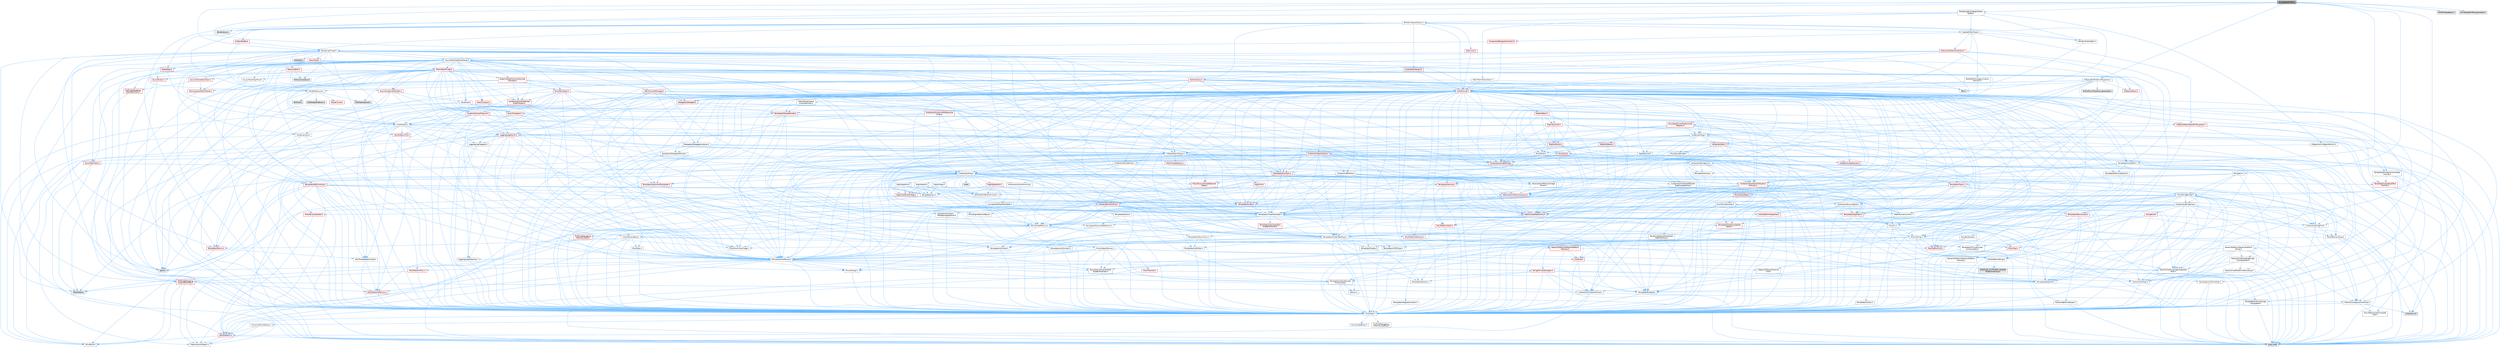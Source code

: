 digraph "SkinWeightProfile.h"
{
 // INTERACTIVE_SVG=YES
 // LATEX_PDF_SIZE
  bgcolor="transparent";
  edge [fontname=Helvetica,fontsize=10,labelfontname=Helvetica,labelfontsize=10];
  node [fontname=Helvetica,fontsize=10,shape=box,height=0.2,width=0.4];
  Node1 [id="Node000001",label="SkinWeightProfile.h",height=0.2,width=0.4,color="gray40", fillcolor="grey60", style="filled", fontcolor="black",tooltip=" "];
  Node1 -> Node2 [id="edge1_Node000001_Node000002",color="steelblue1",style="solid",tooltip=" "];
  Node2 [id="Node000002",label="BoneIndices.h",height=0.2,width=0.4,color="grey60", fillcolor="#E0E0E0", style="filled",tooltip=" "];
  Node1 -> Node3 [id="edge2_Node000001_Node000003",color="steelblue1",style="solid",tooltip=" "];
  Node3 [id="Node000003",label="Misc/StringBuilder.h",height=0.2,width=0.4,color="grey40", fillcolor="white", style="filled",URL="$d4/d52/StringBuilder_8h.html",tooltip=" "];
  Node3 -> Node4 [id="edge3_Node000003_Node000004",color="steelblue1",style="solid",tooltip=" "];
  Node4 [id="Node000004",label="Containers/StringFwd.h",height=0.2,width=0.4,color="grey40", fillcolor="white", style="filled",URL="$df/d37/StringFwd_8h.html",tooltip=" "];
  Node4 -> Node5 [id="edge4_Node000004_Node000005",color="steelblue1",style="solid",tooltip=" "];
  Node5 [id="Node000005",label="CoreTypes.h",height=0.2,width=0.4,color="grey40", fillcolor="white", style="filled",URL="$dc/dec/CoreTypes_8h.html",tooltip=" "];
  Node5 -> Node6 [id="edge5_Node000005_Node000006",color="steelblue1",style="solid",tooltip=" "];
  Node6 [id="Node000006",label="HAL/Platform.h",height=0.2,width=0.4,color="red", fillcolor="#FFF0F0", style="filled",URL="$d9/dd0/Platform_8h.html",tooltip=" "];
  Node6 -> Node7 [id="edge6_Node000006_Node000007",color="steelblue1",style="solid",tooltip=" "];
  Node7 [id="Node000007",label="Misc/Build.h",height=0.2,width=0.4,color="grey40", fillcolor="white", style="filled",URL="$d3/dbb/Build_8h.html",tooltip=" "];
  Node6 -> Node9 [id="edge7_Node000006_Node000009",color="steelblue1",style="solid",tooltip=" "];
  Node9 [id="Node000009",label="type_traits",height=0.2,width=0.4,color="grey60", fillcolor="#E0E0E0", style="filled",tooltip=" "];
  Node6 -> Node10 [id="edge8_Node000006_Node000010",color="steelblue1",style="solid",tooltip=" "];
  Node10 [id="Node000010",label="PreprocessorHelpers.h",height=0.2,width=0.4,color="grey40", fillcolor="white", style="filled",URL="$db/ddb/PreprocessorHelpers_8h.html",tooltip=" "];
  Node5 -> Node16 [id="edge9_Node000005_Node000016",color="steelblue1",style="solid",tooltip=" "];
  Node16 [id="Node000016",label="ProfilingDebugging\l/UMemoryDefines.h",height=0.2,width=0.4,color="grey40", fillcolor="white", style="filled",URL="$d2/da2/UMemoryDefines_8h.html",tooltip=" "];
  Node5 -> Node17 [id="edge10_Node000005_Node000017",color="steelblue1",style="solid",tooltip=" "];
  Node17 [id="Node000017",label="Misc/CoreMiscDefines.h",height=0.2,width=0.4,color="grey40", fillcolor="white", style="filled",URL="$da/d38/CoreMiscDefines_8h.html",tooltip=" "];
  Node17 -> Node6 [id="edge11_Node000017_Node000006",color="steelblue1",style="solid",tooltip=" "];
  Node17 -> Node10 [id="edge12_Node000017_Node000010",color="steelblue1",style="solid",tooltip=" "];
  Node5 -> Node18 [id="edge13_Node000005_Node000018",color="steelblue1",style="solid",tooltip=" "];
  Node18 [id="Node000018",label="Misc/CoreDefines.h",height=0.2,width=0.4,color="grey40", fillcolor="white", style="filled",URL="$d3/dd2/CoreDefines_8h.html",tooltip=" "];
  Node4 -> Node19 [id="edge14_Node000004_Node000019",color="steelblue1",style="solid",tooltip=" "];
  Node19 [id="Node000019",label="Traits/ElementType.h",height=0.2,width=0.4,color="grey40", fillcolor="white", style="filled",URL="$d5/d4f/ElementType_8h.html",tooltip=" "];
  Node19 -> Node6 [id="edge15_Node000019_Node000006",color="steelblue1",style="solid",tooltip=" "];
  Node19 -> Node20 [id="edge16_Node000019_Node000020",color="steelblue1",style="solid",tooltip=" "];
  Node20 [id="Node000020",label="initializer_list",height=0.2,width=0.4,color="grey60", fillcolor="#E0E0E0", style="filled",tooltip=" "];
  Node19 -> Node9 [id="edge17_Node000019_Node000009",color="steelblue1",style="solid",tooltip=" "];
  Node4 -> Node21 [id="edge18_Node000004_Node000021",color="steelblue1",style="solid",tooltip=" "];
  Node21 [id="Node000021",label="Traits/IsContiguousContainer.h",height=0.2,width=0.4,color="grey40", fillcolor="white", style="filled",URL="$d5/d3c/IsContiguousContainer_8h.html",tooltip=" "];
  Node21 -> Node5 [id="edge19_Node000021_Node000005",color="steelblue1",style="solid",tooltip=" "];
  Node21 -> Node22 [id="edge20_Node000021_Node000022",color="steelblue1",style="solid",tooltip=" "];
  Node22 [id="Node000022",label="Misc/StaticAssertComplete\lType.h",height=0.2,width=0.4,color="grey40", fillcolor="white", style="filled",URL="$d5/d4e/StaticAssertCompleteType_8h.html",tooltip=" "];
  Node21 -> Node20 [id="edge21_Node000021_Node000020",color="steelblue1",style="solid",tooltip=" "];
  Node3 -> Node23 [id="edge22_Node000003_Node000023",color="steelblue1",style="solid",tooltip=" "];
  Node23 [id="Node000023",label="Containers/StringView.h",height=0.2,width=0.4,color="grey40", fillcolor="white", style="filled",URL="$dd/dea/StringView_8h.html",tooltip=" "];
  Node23 -> Node5 [id="edge23_Node000023_Node000005",color="steelblue1",style="solid",tooltip=" "];
  Node23 -> Node4 [id="edge24_Node000023_Node000004",color="steelblue1",style="solid",tooltip=" "];
  Node23 -> Node24 [id="edge25_Node000023_Node000024",color="steelblue1",style="solid",tooltip=" "];
  Node24 [id="Node000024",label="HAL/UnrealMemory.h",height=0.2,width=0.4,color="grey40", fillcolor="white", style="filled",URL="$d9/d96/UnrealMemory_8h.html",tooltip=" "];
  Node24 -> Node5 [id="edge26_Node000024_Node000005",color="steelblue1",style="solid",tooltip=" "];
  Node24 -> Node25 [id="edge27_Node000024_Node000025",color="steelblue1",style="solid",tooltip=" "];
  Node25 [id="Node000025",label="GenericPlatform/GenericPlatform\lMemory.h",height=0.2,width=0.4,color="red", fillcolor="#FFF0F0", style="filled",URL="$dd/d22/GenericPlatformMemory_8h.html",tooltip=" "];
  Node25 -> Node26 [id="edge28_Node000025_Node000026",color="steelblue1",style="solid",tooltip=" "];
  Node26 [id="Node000026",label="CoreFwd.h",height=0.2,width=0.4,color="red", fillcolor="#FFF0F0", style="filled",URL="$d1/d1e/CoreFwd_8h.html",tooltip=" "];
  Node26 -> Node5 [id="edge29_Node000026_Node000005",color="steelblue1",style="solid",tooltip=" "];
  Node26 -> Node27 [id="edge30_Node000026_Node000027",color="steelblue1",style="solid",tooltip=" "];
  Node27 [id="Node000027",label="Containers/ContainersFwd.h",height=0.2,width=0.4,color="grey40", fillcolor="white", style="filled",URL="$d4/d0a/ContainersFwd_8h.html",tooltip=" "];
  Node27 -> Node6 [id="edge31_Node000027_Node000006",color="steelblue1",style="solid",tooltip=" "];
  Node27 -> Node5 [id="edge32_Node000027_Node000005",color="steelblue1",style="solid",tooltip=" "];
  Node27 -> Node21 [id="edge33_Node000027_Node000021",color="steelblue1",style="solid",tooltip=" "];
  Node26 -> Node29 [id="edge34_Node000026_Node000029",color="steelblue1",style="solid",tooltip=" "];
  Node29 [id="Node000029",label="UObject/UObjectHierarchy\lFwd.h",height=0.2,width=0.4,color="grey40", fillcolor="white", style="filled",URL="$d3/d13/UObjectHierarchyFwd_8h.html",tooltip=" "];
  Node25 -> Node5 [id="edge35_Node000025_Node000005",color="steelblue1",style="solid",tooltip=" "];
  Node25 -> Node30 [id="edge36_Node000025_Node000030",color="steelblue1",style="solid",tooltip=" "];
  Node30 [id="Node000030",label="HAL/PlatformString.h",height=0.2,width=0.4,color="grey40", fillcolor="white", style="filled",URL="$db/db5/PlatformString_8h.html",tooltip=" "];
  Node30 -> Node5 [id="edge37_Node000030_Node000005",color="steelblue1",style="solid",tooltip=" "];
  Node30 -> Node31 [id="edge38_Node000030_Node000031",color="steelblue1",style="solid",tooltip=" "];
  Node31 [id="Node000031",label="COMPILED_PLATFORM_HEADER\l(PlatformString.h)",height=0.2,width=0.4,color="grey60", fillcolor="#E0E0E0", style="filled",tooltip=" "];
  Node24 -> Node34 [id="edge39_Node000024_Node000034",color="steelblue1",style="solid",tooltip=" "];
  Node34 [id="Node000034",label="HAL/MemoryBase.h",height=0.2,width=0.4,color="grey40", fillcolor="white", style="filled",URL="$d6/d9f/MemoryBase_8h.html",tooltip=" "];
  Node34 -> Node5 [id="edge40_Node000034_Node000005",color="steelblue1",style="solid",tooltip=" "];
  Node34 -> Node35 [id="edge41_Node000034_Node000035",color="steelblue1",style="solid",tooltip=" "];
  Node35 [id="Node000035",label="HAL/PlatformAtomics.h",height=0.2,width=0.4,color="red", fillcolor="#FFF0F0", style="filled",URL="$d3/d36/PlatformAtomics_8h.html",tooltip=" "];
  Node35 -> Node5 [id="edge42_Node000035_Node000005",color="steelblue1",style="solid",tooltip=" "];
  Node34 -> Node38 [id="edge43_Node000034_Node000038",color="steelblue1",style="solid",tooltip=" "];
  Node38 [id="Node000038",label="HAL/PlatformCrt.h",height=0.2,width=0.4,color="red", fillcolor="#FFF0F0", style="filled",URL="$d8/d75/PlatformCrt_8h.html",tooltip=" "];
  Node34 -> Node46 [id="edge44_Node000034_Node000046",color="steelblue1",style="solid",tooltip=" "];
  Node46 [id="Node000046",label="Misc/Exec.h",height=0.2,width=0.4,color="grey40", fillcolor="white", style="filled",URL="$de/ddb/Exec_8h.html",tooltip=" "];
  Node46 -> Node5 [id="edge45_Node000046_Node000005",color="steelblue1",style="solid",tooltip=" "];
  Node46 -> Node47 [id="edge46_Node000046_Node000047",color="steelblue1",style="solid",tooltip=" "];
  Node47 [id="Node000047",label="Misc/AssertionMacros.h",height=0.2,width=0.4,color="grey40", fillcolor="white", style="filled",URL="$d0/dfa/AssertionMacros_8h.html",tooltip=" "];
  Node47 -> Node5 [id="edge47_Node000047_Node000005",color="steelblue1",style="solid",tooltip=" "];
  Node47 -> Node6 [id="edge48_Node000047_Node000006",color="steelblue1",style="solid",tooltip=" "];
  Node47 -> Node48 [id="edge49_Node000047_Node000048",color="steelblue1",style="solid",tooltip=" "];
  Node48 [id="Node000048",label="HAL/PlatformMisc.h",height=0.2,width=0.4,color="red", fillcolor="#FFF0F0", style="filled",URL="$d0/df5/PlatformMisc_8h.html",tooltip=" "];
  Node48 -> Node5 [id="edge50_Node000048_Node000005",color="steelblue1",style="solid",tooltip=" "];
  Node48 -> Node57 [id="edge51_Node000048_Node000057",color="steelblue1",style="solid",tooltip=" "];
  Node57 [id="Node000057",label="ProfilingDebugging\l/CpuProfilerTrace.h",height=0.2,width=0.4,color="red", fillcolor="#FFF0F0", style="filled",URL="$da/dcb/CpuProfilerTrace_8h.html",tooltip=" "];
  Node57 -> Node5 [id="edge52_Node000057_Node000005",color="steelblue1",style="solid",tooltip=" "];
  Node57 -> Node27 [id="edge53_Node000057_Node000027",color="steelblue1",style="solid",tooltip=" "];
  Node57 -> Node35 [id="edge54_Node000057_Node000035",color="steelblue1",style="solid",tooltip=" "];
  Node57 -> Node10 [id="edge55_Node000057_Node000010",color="steelblue1",style="solid",tooltip=" "];
  Node57 -> Node7 [id="edge56_Node000057_Node000007",color="steelblue1",style="solid",tooltip=" "];
  Node57 -> Node61 [id="edge57_Node000057_Node000061",color="steelblue1",style="solid",tooltip=" "];
  Node61 [id="Node000061",label="Trace/Trace.h",height=0.2,width=0.4,color="grey60", fillcolor="#E0E0E0", style="filled",tooltip=" "];
  Node47 -> Node10 [id="edge58_Node000047_Node000010",color="steelblue1",style="solid",tooltip=" "];
  Node47 -> Node62 [id="edge59_Node000047_Node000062",color="steelblue1",style="solid",tooltip=" "];
  Node62 [id="Node000062",label="Templates/EnableIf.h",height=0.2,width=0.4,color="grey40", fillcolor="white", style="filled",URL="$d7/d60/EnableIf_8h.html",tooltip=" "];
  Node62 -> Node5 [id="edge60_Node000062_Node000005",color="steelblue1",style="solid",tooltip=" "];
  Node47 -> Node63 [id="edge61_Node000047_Node000063",color="steelblue1",style="solid",tooltip=" "];
  Node63 [id="Node000063",label="Templates/IsArrayOrRefOf\lTypeByPredicate.h",height=0.2,width=0.4,color="grey40", fillcolor="white", style="filled",URL="$d6/da1/IsArrayOrRefOfTypeByPredicate_8h.html",tooltip=" "];
  Node63 -> Node5 [id="edge62_Node000063_Node000005",color="steelblue1",style="solid",tooltip=" "];
  Node47 -> Node64 [id="edge63_Node000047_Node000064",color="steelblue1",style="solid",tooltip=" "];
  Node64 [id="Node000064",label="Templates/IsValidVariadic\lFunctionArg.h",height=0.2,width=0.4,color="grey40", fillcolor="white", style="filled",URL="$d0/dc8/IsValidVariadicFunctionArg_8h.html",tooltip=" "];
  Node64 -> Node5 [id="edge64_Node000064_Node000005",color="steelblue1",style="solid",tooltip=" "];
  Node64 -> Node65 [id="edge65_Node000064_Node000065",color="steelblue1",style="solid",tooltip=" "];
  Node65 [id="Node000065",label="IsEnum.h",height=0.2,width=0.4,color="grey40", fillcolor="white", style="filled",URL="$d4/de5/IsEnum_8h.html",tooltip=" "];
  Node64 -> Node9 [id="edge66_Node000064_Node000009",color="steelblue1",style="solid",tooltip=" "];
  Node47 -> Node66 [id="edge67_Node000047_Node000066",color="steelblue1",style="solid",tooltip=" "];
  Node66 [id="Node000066",label="Traits/IsCharEncodingCompatible\lWith.h",height=0.2,width=0.4,color="grey40", fillcolor="white", style="filled",URL="$df/dd1/IsCharEncodingCompatibleWith_8h.html",tooltip=" "];
  Node66 -> Node9 [id="edge68_Node000066_Node000009",color="steelblue1",style="solid",tooltip=" "];
  Node66 -> Node67 [id="edge69_Node000066_Node000067",color="steelblue1",style="solid",tooltip=" "];
  Node67 [id="Node000067",label="Traits/IsCharType.h",height=0.2,width=0.4,color="grey40", fillcolor="white", style="filled",URL="$db/d51/IsCharType_8h.html",tooltip=" "];
  Node67 -> Node5 [id="edge70_Node000067_Node000005",color="steelblue1",style="solid",tooltip=" "];
  Node47 -> Node68 [id="edge71_Node000047_Node000068",color="steelblue1",style="solid",tooltip=" "];
  Node68 [id="Node000068",label="Misc/VarArgs.h",height=0.2,width=0.4,color="grey40", fillcolor="white", style="filled",URL="$d5/d6f/VarArgs_8h.html",tooltip=" "];
  Node68 -> Node5 [id="edge72_Node000068_Node000005",color="steelblue1",style="solid",tooltip=" "];
  Node47 -> Node69 [id="edge73_Node000047_Node000069",color="steelblue1",style="solid",tooltip=" "];
  Node69 [id="Node000069",label="String/FormatStringSan.h",height=0.2,width=0.4,color="red", fillcolor="#FFF0F0", style="filled",URL="$d3/d8b/FormatStringSan_8h.html",tooltip=" "];
  Node69 -> Node9 [id="edge74_Node000069_Node000009",color="steelblue1",style="solid",tooltip=" "];
  Node69 -> Node5 [id="edge75_Node000069_Node000005",color="steelblue1",style="solid",tooltip=" "];
  Node69 -> Node70 [id="edge76_Node000069_Node000070",color="steelblue1",style="solid",tooltip=" "];
  Node70 [id="Node000070",label="Templates/Requires.h",height=0.2,width=0.4,color="grey40", fillcolor="white", style="filled",URL="$dc/d96/Requires_8h.html",tooltip=" "];
  Node70 -> Node62 [id="edge77_Node000070_Node000062",color="steelblue1",style="solid",tooltip=" "];
  Node70 -> Node9 [id="edge78_Node000070_Node000009",color="steelblue1",style="solid",tooltip=" "];
  Node69 -> Node71 [id="edge79_Node000069_Node000071",color="steelblue1",style="solid",tooltip=" "];
  Node71 [id="Node000071",label="Templates/Identity.h",height=0.2,width=0.4,color="grey40", fillcolor="white", style="filled",URL="$d0/dd5/Identity_8h.html",tooltip=" "];
  Node69 -> Node64 [id="edge80_Node000069_Node000064",color="steelblue1",style="solid",tooltip=" "];
  Node69 -> Node67 [id="edge81_Node000069_Node000067",color="steelblue1",style="solid",tooltip=" "];
  Node69 -> Node27 [id="edge82_Node000069_Node000027",color="steelblue1",style="solid",tooltip=" "];
  Node47 -> Node75 [id="edge83_Node000047_Node000075",color="steelblue1",style="solid",tooltip=" "];
  Node75 [id="Node000075",label="atomic",height=0.2,width=0.4,color="grey60", fillcolor="#E0E0E0", style="filled",tooltip=" "];
  Node34 -> Node76 [id="edge84_Node000034_Node000076",color="steelblue1",style="solid",tooltip=" "];
  Node76 [id="Node000076",label="Misc/OutputDevice.h",height=0.2,width=0.4,color="grey40", fillcolor="white", style="filled",URL="$d7/d32/OutputDevice_8h.html",tooltip=" "];
  Node76 -> Node26 [id="edge85_Node000076_Node000026",color="steelblue1",style="solid",tooltip=" "];
  Node76 -> Node5 [id="edge86_Node000076_Node000005",color="steelblue1",style="solid",tooltip=" "];
  Node76 -> Node77 [id="edge87_Node000076_Node000077",color="steelblue1",style="solid",tooltip=" "];
  Node77 [id="Node000077",label="Logging/LogVerbosity.h",height=0.2,width=0.4,color="grey40", fillcolor="white", style="filled",URL="$d2/d8f/LogVerbosity_8h.html",tooltip=" "];
  Node77 -> Node5 [id="edge88_Node000077_Node000005",color="steelblue1",style="solid",tooltip=" "];
  Node76 -> Node68 [id="edge89_Node000076_Node000068",color="steelblue1",style="solid",tooltip=" "];
  Node76 -> Node63 [id="edge90_Node000076_Node000063",color="steelblue1",style="solid",tooltip=" "];
  Node76 -> Node64 [id="edge91_Node000076_Node000064",color="steelblue1",style="solid",tooltip=" "];
  Node76 -> Node66 [id="edge92_Node000076_Node000066",color="steelblue1",style="solid",tooltip=" "];
  Node34 -> Node78 [id="edge93_Node000034_Node000078",color="steelblue1",style="solid",tooltip=" "];
  Node78 [id="Node000078",label="Templates/Atomic.h",height=0.2,width=0.4,color="red", fillcolor="#FFF0F0", style="filled",URL="$d3/d91/Atomic_8h.html",tooltip=" "];
  Node78 -> Node79 [id="edge94_Node000078_Node000079",color="steelblue1",style="solid",tooltip=" "];
  Node79 [id="Node000079",label="HAL/ThreadSafeCounter.h",height=0.2,width=0.4,color="grey40", fillcolor="white", style="filled",URL="$dc/dc9/ThreadSafeCounter_8h.html",tooltip=" "];
  Node79 -> Node5 [id="edge95_Node000079_Node000005",color="steelblue1",style="solid",tooltip=" "];
  Node79 -> Node35 [id="edge96_Node000079_Node000035",color="steelblue1",style="solid",tooltip=" "];
  Node78 -> Node75 [id="edge97_Node000078_Node000075",color="steelblue1",style="solid",tooltip=" "];
  Node24 -> Node87 [id="edge98_Node000024_Node000087",color="steelblue1",style="solid",tooltip=" "];
  Node87 [id="Node000087",label="HAL/PlatformMemory.h",height=0.2,width=0.4,color="red", fillcolor="#FFF0F0", style="filled",URL="$de/d68/PlatformMemory_8h.html",tooltip=" "];
  Node87 -> Node5 [id="edge99_Node000087_Node000005",color="steelblue1",style="solid",tooltip=" "];
  Node87 -> Node25 [id="edge100_Node000087_Node000025",color="steelblue1",style="solid",tooltip=" "];
  Node24 -> Node89 [id="edge101_Node000024_Node000089",color="steelblue1",style="solid",tooltip=" "];
  Node89 [id="Node000089",label="ProfilingDebugging\l/MemoryTrace.h",height=0.2,width=0.4,color="red", fillcolor="#FFF0F0", style="filled",URL="$da/dd7/MemoryTrace_8h.html",tooltip=" "];
  Node89 -> Node6 [id="edge102_Node000089_Node000006",color="steelblue1",style="solid",tooltip=" "];
  Node89 -> Node53 [id="edge103_Node000089_Node000053",color="steelblue1",style="solid",tooltip=" "];
  Node53 [id="Node000053",label="Misc/EnumClassFlags.h",height=0.2,width=0.4,color="grey40", fillcolor="white", style="filled",URL="$d8/de7/EnumClassFlags_8h.html",tooltip=" "];
  Node89 -> Node61 [id="edge104_Node000089_Node000061",color="steelblue1",style="solid",tooltip=" "];
  Node24 -> Node90 [id="edge105_Node000024_Node000090",color="steelblue1",style="solid",tooltip=" "];
  Node90 [id="Node000090",label="Templates/IsPointer.h",height=0.2,width=0.4,color="grey40", fillcolor="white", style="filled",URL="$d7/d05/IsPointer_8h.html",tooltip=" "];
  Node90 -> Node5 [id="edge106_Node000090_Node000005",color="steelblue1",style="solid",tooltip=" "];
  Node23 -> Node51 [id="edge107_Node000023_Node000051",color="steelblue1",style="solid",tooltip=" "];
  Node51 [id="Node000051",label="Math/NumericLimits.h",height=0.2,width=0.4,color="grey40", fillcolor="white", style="filled",URL="$df/d1b/NumericLimits_8h.html",tooltip=" "];
  Node51 -> Node5 [id="edge108_Node000051_Node000005",color="steelblue1",style="solid",tooltip=" "];
  Node23 -> Node91 [id="edge109_Node000023_Node000091",color="steelblue1",style="solid",tooltip=" "];
  Node91 [id="Node000091",label="Math/UnrealMathUtility.h",height=0.2,width=0.4,color="red", fillcolor="#FFF0F0", style="filled",URL="$db/db8/UnrealMathUtility_8h.html",tooltip=" "];
  Node91 -> Node5 [id="edge110_Node000091_Node000005",color="steelblue1",style="solid",tooltip=" "];
  Node91 -> Node47 [id="edge111_Node000091_Node000047",color="steelblue1",style="solid",tooltip=" "];
  Node91 -> Node92 [id="edge112_Node000091_Node000092",color="steelblue1",style="solid",tooltip=" "];
  Node92 [id="Node000092",label="HAL/PlatformMath.h",height=0.2,width=0.4,color="red", fillcolor="#FFF0F0", style="filled",URL="$dc/d53/PlatformMath_8h.html",tooltip=" "];
  Node92 -> Node5 [id="edge113_Node000092_Node000005",color="steelblue1",style="solid",tooltip=" "];
  Node91 -> Node71 [id="edge114_Node000091_Node000071",color="steelblue1",style="solid",tooltip=" "];
  Node91 -> Node70 [id="edge115_Node000091_Node000070",color="steelblue1",style="solid",tooltip=" "];
  Node23 -> Node107 [id="edge116_Node000023_Node000107",color="steelblue1",style="solid",tooltip=" "];
  Node107 [id="Node000107",label="Misc/Crc.h",height=0.2,width=0.4,color="grey40", fillcolor="white", style="filled",URL="$d4/dd2/Crc_8h.html",tooltip=" "];
  Node107 -> Node5 [id="edge117_Node000107_Node000005",color="steelblue1",style="solid",tooltip=" "];
  Node107 -> Node30 [id="edge118_Node000107_Node000030",color="steelblue1",style="solid",tooltip=" "];
  Node107 -> Node47 [id="edge119_Node000107_Node000047",color="steelblue1",style="solid",tooltip=" "];
  Node107 -> Node108 [id="edge120_Node000107_Node000108",color="steelblue1",style="solid",tooltip=" "];
  Node108 [id="Node000108",label="Misc/CString.h",height=0.2,width=0.4,color="grey40", fillcolor="white", style="filled",URL="$d2/d49/CString_8h.html",tooltip=" "];
  Node108 -> Node5 [id="edge121_Node000108_Node000005",color="steelblue1",style="solid",tooltip=" "];
  Node108 -> Node38 [id="edge122_Node000108_Node000038",color="steelblue1",style="solid",tooltip=" "];
  Node108 -> Node30 [id="edge123_Node000108_Node000030",color="steelblue1",style="solid",tooltip=" "];
  Node108 -> Node47 [id="edge124_Node000108_Node000047",color="steelblue1",style="solid",tooltip=" "];
  Node108 -> Node109 [id="edge125_Node000108_Node000109",color="steelblue1",style="solid",tooltip=" "];
  Node109 [id="Node000109",label="Misc/Char.h",height=0.2,width=0.4,color="red", fillcolor="#FFF0F0", style="filled",URL="$d0/d58/Char_8h.html",tooltip=" "];
  Node109 -> Node5 [id="edge126_Node000109_Node000005",color="steelblue1",style="solid",tooltip=" "];
  Node109 -> Node9 [id="edge127_Node000109_Node000009",color="steelblue1",style="solid",tooltip=" "];
  Node108 -> Node68 [id="edge128_Node000108_Node000068",color="steelblue1",style="solid",tooltip=" "];
  Node108 -> Node63 [id="edge129_Node000108_Node000063",color="steelblue1",style="solid",tooltip=" "];
  Node108 -> Node64 [id="edge130_Node000108_Node000064",color="steelblue1",style="solid",tooltip=" "];
  Node108 -> Node66 [id="edge131_Node000108_Node000066",color="steelblue1",style="solid",tooltip=" "];
  Node107 -> Node109 [id="edge132_Node000107_Node000109",color="steelblue1",style="solid",tooltip=" "];
  Node107 -> Node97 [id="edge133_Node000107_Node000097",color="steelblue1",style="solid",tooltip=" "];
  Node97 [id="Node000097",label="Templates/UnrealTypeTraits.h",height=0.2,width=0.4,color="grey40", fillcolor="white", style="filled",URL="$d2/d2d/UnrealTypeTraits_8h.html",tooltip=" "];
  Node97 -> Node5 [id="edge134_Node000097_Node000005",color="steelblue1",style="solid",tooltip=" "];
  Node97 -> Node90 [id="edge135_Node000097_Node000090",color="steelblue1",style="solid",tooltip=" "];
  Node97 -> Node47 [id="edge136_Node000097_Node000047",color="steelblue1",style="solid",tooltip=" "];
  Node97 -> Node83 [id="edge137_Node000097_Node000083",color="steelblue1",style="solid",tooltip=" "];
  Node83 [id="Node000083",label="Templates/AndOrNot.h",height=0.2,width=0.4,color="grey40", fillcolor="white", style="filled",URL="$db/d0a/AndOrNot_8h.html",tooltip=" "];
  Node83 -> Node5 [id="edge138_Node000083_Node000005",color="steelblue1",style="solid",tooltip=" "];
  Node97 -> Node62 [id="edge139_Node000097_Node000062",color="steelblue1",style="solid",tooltip=" "];
  Node97 -> Node98 [id="edge140_Node000097_Node000098",color="steelblue1",style="solid",tooltip=" "];
  Node98 [id="Node000098",label="Templates/IsArithmetic.h",height=0.2,width=0.4,color="grey40", fillcolor="white", style="filled",URL="$d2/d5d/IsArithmetic_8h.html",tooltip=" "];
  Node98 -> Node5 [id="edge141_Node000098_Node000005",color="steelblue1",style="solid",tooltip=" "];
  Node97 -> Node65 [id="edge142_Node000097_Node000065",color="steelblue1",style="solid",tooltip=" "];
  Node97 -> Node99 [id="edge143_Node000097_Node000099",color="steelblue1",style="solid",tooltip=" "];
  Node99 [id="Node000099",label="Templates/Models.h",height=0.2,width=0.4,color="grey40", fillcolor="white", style="filled",URL="$d3/d0c/Models_8h.html",tooltip=" "];
  Node99 -> Node71 [id="edge144_Node000099_Node000071",color="steelblue1",style="solid",tooltip=" "];
  Node97 -> Node100 [id="edge145_Node000097_Node000100",color="steelblue1",style="solid",tooltip=" "];
  Node100 [id="Node000100",label="Templates/IsPODType.h",height=0.2,width=0.4,color="grey40", fillcolor="white", style="filled",URL="$d7/db1/IsPODType_8h.html",tooltip=" "];
  Node100 -> Node5 [id="edge146_Node000100_Node000005",color="steelblue1",style="solid",tooltip=" "];
  Node97 -> Node101 [id="edge147_Node000097_Node000101",color="steelblue1",style="solid",tooltip=" "];
  Node101 [id="Node000101",label="Templates/IsUECoreType.h",height=0.2,width=0.4,color="grey40", fillcolor="white", style="filled",URL="$d1/db8/IsUECoreType_8h.html",tooltip=" "];
  Node101 -> Node5 [id="edge148_Node000101_Node000005",color="steelblue1",style="solid",tooltip=" "];
  Node101 -> Node9 [id="edge149_Node000101_Node000009",color="steelblue1",style="solid",tooltip=" "];
  Node97 -> Node84 [id="edge150_Node000097_Node000084",color="steelblue1",style="solid",tooltip=" "];
  Node84 [id="Node000084",label="Templates/IsTriviallyCopy\lConstructible.h",height=0.2,width=0.4,color="grey40", fillcolor="white", style="filled",URL="$d3/d78/IsTriviallyCopyConstructible_8h.html",tooltip=" "];
  Node84 -> Node5 [id="edge151_Node000084_Node000005",color="steelblue1",style="solid",tooltip=" "];
  Node84 -> Node9 [id="edge152_Node000084_Node000009",color="steelblue1",style="solid",tooltip=" "];
  Node107 -> Node67 [id="edge153_Node000107_Node000067",color="steelblue1",style="solid",tooltip=" "];
  Node23 -> Node108 [id="edge154_Node000023_Node000108",color="steelblue1",style="solid",tooltip=" "];
  Node23 -> Node112 [id="edge155_Node000023_Node000112",color="steelblue1",style="solid",tooltip=" "];
  Node112 [id="Node000112",label="Misc/ReverseIterate.h",height=0.2,width=0.4,color="red", fillcolor="#FFF0F0", style="filled",URL="$db/de3/ReverseIterate_8h.html",tooltip=" "];
  Node112 -> Node6 [id="edge156_Node000112_Node000006",color="steelblue1",style="solid",tooltip=" "];
  Node23 -> Node114 [id="edge157_Node000023_Node000114",color="steelblue1",style="solid",tooltip=" "];
  Node114 [id="Node000114",label="String/Find.h",height=0.2,width=0.4,color="red", fillcolor="#FFF0F0", style="filled",URL="$d7/dda/String_2Find_8h.html",tooltip=" "];
  Node114 -> Node27 [id="edge158_Node000114_Node000027",color="steelblue1",style="solid",tooltip=" "];
  Node114 -> Node4 [id="edge159_Node000114_Node000004",color="steelblue1",style="solid",tooltip=" "];
  Node114 -> Node5 [id="edge160_Node000114_Node000005",color="steelblue1",style="solid",tooltip=" "];
  Node114 -> Node108 [id="edge161_Node000114_Node000108",color="steelblue1",style="solid",tooltip=" "];
  Node23 -> Node70 [id="edge162_Node000023_Node000070",color="steelblue1",style="solid",tooltip=" "];
  Node23 -> Node120 [id="edge163_Node000023_Node000120",color="steelblue1",style="solid",tooltip=" "];
  Node120 [id="Node000120",label="Templates/UnrealTemplate.h",height=0.2,width=0.4,color="grey40", fillcolor="white", style="filled",URL="$d4/d24/UnrealTemplate_8h.html",tooltip=" "];
  Node120 -> Node5 [id="edge164_Node000120_Node000005",color="steelblue1",style="solid",tooltip=" "];
  Node120 -> Node90 [id="edge165_Node000120_Node000090",color="steelblue1",style="solid",tooltip=" "];
  Node120 -> Node24 [id="edge166_Node000120_Node000024",color="steelblue1",style="solid",tooltip=" "];
  Node120 -> Node121 [id="edge167_Node000120_Node000121",color="steelblue1",style="solid",tooltip=" "];
  Node121 [id="Node000121",label="Templates/CopyQualifiers\lAndRefsFromTo.h",height=0.2,width=0.4,color="red", fillcolor="#FFF0F0", style="filled",URL="$d3/db3/CopyQualifiersAndRefsFromTo_8h.html",tooltip=" "];
  Node120 -> Node97 [id="edge168_Node000120_Node000097",color="steelblue1",style="solid",tooltip=" "];
  Node120 -> Node95 [id="edge169_Node000120_Node000095",color="steelblue1",style="solid",tooltip=" "];
  Node95 [id="Node000095",label="Templates/RemoveReference.h",height=0.2,width=0.4,color="grey40", fillcolor="white", style="filled",URL="$da/dbe/RemoveReference_8h.html",tooltip=" "];
  Node95 -> Node5 [id="edge170_Node000095_Node000005",color="steelblue1",style="solid",tooltip=" "];
  Node120 -> Node70 [id="edge171_Node000120_Node000070",color="steelblue1",style="solid",tooltip=" "];
  Node120 -> Node104 [id="edge172_Node000120_Node000104",color="steelblue1",style="solid",tooltip=" "];
  Node104 [id="Node000104",label="Templates/TypeCompatible\lBytes.h",height=0.2,width=0.4,color="red", fillcolor="#FFF0F0", style="filled",URL="$df/d0a/TypeCompatibleBytes_8h.html",tooltip=" "];
  Node104 -> Node5 [id="edge173_Node000104_Node000005",color="steelblue1",style="solid",tooltip=" "];
  Node104 -> Node9 [id="edge174_Node000104_Node000009",color="steelblue1",style="solid",tooltip=" "];
  Node120 -> Node71 [id="edge175_Node000120_Node000071",color="steelblue1",style="solid",tooltip=" "];
  Node120 -> Node21 [id="edge176_Node000120_Node000021",color="steelblue1",style="solid",tooltip=" "];
  Node120 -> Node123 [id="edge177_Node000120_Node000123",color="steelblue1",style="solid",tooltip=" "];
  Node123 [id="Node000123",label="Traits/UseBitwiseSwap.h",height=0.2,width=0.4,color="grey40", fillcolor="white", style="filled",URL="$db/df3/UseBitwiseSwap_8h.html",tooltip=" "];
  Node123 -> Node5 [id="edge178_Node000123_Node000005",color="steelblue1",style="solid",tooltip=" "];
  Node123 -> Node9 [id="edge179_Node000123_Node000009",color="steelblue1",style="solid",tooltip=" "];
  Node120 -> Node9 [id="edge180_Node000120_Node000009",color="steelblue1",style="solid",tooltip=" "];
  Node23 -> Node19 [id="edge181_Node000023_Node000019",color="steelblue1",style="solid",tooltip=" "];
  Node23 -> Node66 [id="edge182_Node000023_Node000066",color="steelblue1",style="solid",tooltip=" "];
  Node23 -> Node67 [id="edge183_Node000023_Node000067",color="steelblue1",style="solid",tooltip=" "];
  Node23 -> Node21 [id="edge184_Node000023_Node000021",color="steelblue1",style="solid",tooltip=" "];
  Node23 -> Node9 [id="edge185_Node000023_Node000009",color="steelblue1",style="solid",tooltip=" "];
  Node3 -> Node5 [id="edge186_Node000003_Node000005",color="steelblue1",style="solid",tooltip=" "];
  Node3 -> Node30 [id="edge187_Node000003_Node000030",color="steelblue1",style="solid",tooltip=" "];
  Node3 -> Node24 [id="edge188_Node000003_Node000024",color="steelblue1",style="solid",tooltip=" "];
  Node3 -> Node47 [id="edge189_Node000003_Node000047",color="steelblue1",style="solid",tooltip=" "];
  Node3 -> Node108 [id="edge190_Node000003_Node000108",color="steelblue1",style="solid",tooltip=" "];
  Node3 -> Node62 [id="edge191_Node000003_Node000062",color="steelblue1",style="solid",tooltip=" "];
  Node3 -> Node63 [id="edge192_Node000003_Node000063",color="steelblue1",style="solid",tooltip=" "];
  Node3 -> Node64 [id="edge193_Node000003_Node000064",color="steelblue1",style="solid",tooltip=" "];
  Node3 -> Node70 [id="edge194_Node000003_Node000070",color="steelblue1",style="solid",tooltip=" "];
  Node3 -> Node120 [id="edge195_Node000003_Node000120",color="steelblue1",style="solid",tooltip=" "];
  Node3 -> Node97 [id="edge196_Node000003_Node000097",color="steelblue1",style="solid",tooltip=" "];
  Node3 -> Node66 [id="edge197_Node000003_Node000066",color="steelblue1",style="solid",tooltip=" "];
  Node3 -> Node167 [id="edge198_Node000003_Node000167",color="steelblue1",style="solid",tooltip=" "];
  Node167 [id="Node000167",label="Traits/IsCharEncodingSimply\lConvertibleTo.h",height=0.2,width=0.4,color="grey40", fillcolor="white", style="filled",URL="$d4/dee/IsCharEncodingSimplyConvertibleTo_8h.html",tooltip=" "];
  Node167 -> Node9 [id="edge199_Node000167_Node000009",color="steelblue1",style="solid",tooltip=" "];
  Node167 -> Node66 [id="edge200_Node000167_Node000066",color="steelblue1",style="solid",tooltip=" "];
  Node167 -> Node168 [id="edge201_Node000167_Node000168",color="steelblue1",style="solid",tooltip=" "];
  Node168 [id="Node000168",label="Traits/IsFixedWidthCharEncoding.h",height=0.2,width=0.4,color="grey40", fillcolor="white", style="filled",URL="$dc/d9e/IsFixedWidthCharEncoding_8h.html",tooltip=" "];
  Node168 -> Node9 [id="edge202_Node000168_Node000009",color="steelblue1",style="solid",tooltip=" "];
  Node168 -> Node67 [id="edge203_Node000168_Node000067",color="steelblue1",style="solid",tooltip=" "];
  Node167 -> Node67 [id="edge204_Node000167_Node000067",color="steelblue1",style="solid",tooltip=" "];
  Node3 -> Node67 [id="edge205_Node000003_Node000067",color="steelblue1",style="solid",tooltip=" "];
  Node3 -> Node21 [id="edge206_Node000003_Node000021",color="steelblue1",style="solid",tooltip=" "];
  Node3 -> Node9 [id="edge207_Node000003_Node000009",color="steelblue1",style="solid",tooltip=" "];
  Node1 -> Node169 [id="edge208_Node000001_Node000169",color="steelblue1",style="solid",tooltip=" "];
  Node169 [id="Node000169",label="RHIGPUReadback.h",height=0.2,width=0.4,color="grey60", fillcolor="#E0E0E0", style="filled",tooltip=" "];
  Node1 -> Node170 [id="edge209_Node000001_Node000170",color="steelblue1",style="solid",tooltip=" "];
  Node170 [id="Node000170",label="Rendering/SkinWeightVertex\lBuffer.h",height=0.2,width=0.4,color="grey40", fillcolor="white", style="filled",URL="$d3/d86/SkinWeightVertexBuffer_8h.html",tooltip=" "];
  Node170 -> Node171 [id="edge210_Node000170_Node000171",color="steelblue1",style="solid",tooltip=" "];
  Node171 [id="Node000171",label="RenderResource.h",height=0.2,width=0.4,color="grey40", fillcolor="white", style="filled",URL="$d1/ddb/RenderResource_8h.html",tooltip=" "];
  Node171 -> Node172 [id="edge211_Node000171_Node000172",color="steelblue1",style="solid",tooltip=" "];
  Node172 [id="Node000172",label="RHIFwd.h",height=0.2,width=0.4,color="grey60", fillcolor="#E0E0E0", style="filled",tooltip=" "];
  Node171 -> Node173 [id="edge212_Node000171_Node000173",color="steelblue1",style="solid",tooltip=" "];
  Node173 [id="Node000173",label="RHIShaderPlatform.h",height=0.2,width=0.4,color="grey60", fillcolor="#E0E0E0", style="filled",tooltip=" "];
  Node171 -> Node174 [id="edge213_Node000171_Node000174",color="steelblue1",style="solid",tooltip=" "];
  Node174 [id="Node000174",label="RHIFeatureLevel.h",height=0.2,width=0.4,color="grey60", fillcolor="#E0E0E0", style="filled",tooltip=" "];
  Node171 -> Node175 [id="edge214_Node000171_Node000175",color="steelblue1",style="solid",tooltip=" "];
  Node175 [id="Node000175",label="RenderTimer.h",height=0.2,width=0.4,color="red", fillcolor="#FFF0F0", style="filled",URL="$d8/dba/RenderTimer_8h.html",tooltip=" "];
  Node171 -> Node178 [id="edge215_Node000171_Node000178",color="steelblue1",style="solid",tooltip=" "];
  Node178 [id="Node000178",label="CoreGlobals.h",height=0.2,width=0.4,color="grey40", fillcolor="white", style="filled",URL="$d5/d8c/CoreGlobals_8h.html",tooltip=" "];
  Node178 -> Node179 [id="edge216_Node000178_Node000179",color="steelblue1",style="solid",tooltip=" "];
  Node179 [id="Node000179",label="Containers/UnrealString.h",height=0.2,width=0.4,color="red", fillcolor="#FFF0F0", style="filled",URL="$d5/dba/UnrealString_8h.html",tooltip=" "];
  Node178 -> Node5 [id="edge217_Node000178_Node000005",color="steelblue1",style="solid",tooltip=" "];
  Node178 -> Node183 [id="edge218_Node000178_Node000183",color="steelblue1",style="solid",tooltip=" "];
  Node183 [id="Node000183",label="HAL/PlatformTLS.h",height=0.2,width=0.4,color="red", fillcolor="#FFF0F0", style="filled",URL="$d0/def/PlatformTLS_8h.html",tooltip=" "];
  Node183 -> Node5 [id="edge219_Node000183_Node000005",color="steelblue1",style="solid",tooltip=" "];
  Node178 -> Node186 [id="edge220_Node000178_Node000186",color="steelblue1",style="solid",tooltip=" "];
  Node186 [id="Node000186",label="Logging/LogMacros.h",height=0.2,width=0.4,color="red", fillcolor="#FFF0F0", style="filled",URL="$d0/d16/LogMacros_8h.html",tooltip=" "];
  Node186 -> Node179 [id="edge221_Node000186_Node000179",color="steelblue1",style="solid",tooltip=" "];
  Node186 -> Node5 [id="edge222_Node000186_Node000005",color="steelblue1",style="solid",tooltip=" "];
  Node186 -> Node10 [id="edge223_Node000186_Node000010",color="steelblue1",style="solid",tooltip=" "];
  Node186 -> Node187 [id="edge224_Node000186_Node000187",color="steelblue1",style="solid",tooltip=" "];
  Node187 [id="Node000187",label="Logging/LogCategory.h",height=0.2,width=0.4,color="grey40", fillcolor="white", style="filled",URL="$d9/d36/LogCategory_8h.html",tooltip=" "];
  Node187 -> Node5 [id="edge225_Node000187_Node000005",color="steelblue1",style="solid",tooltip=" "];
  Node187 -> Node77 [id="edge226_Node000187_Node000077",color="steelblue1",style="solid",tooltip=" "];
  Node187 -> Node188 [id="edge227_Node000187_Node000188",color="steelblue1",style="solid",tooltip=" "];
  Node188 [id="Node000188",label="UObject/NameTypes.h",height=0.2,width=0.4,color="grey40", fillcolor="white", style="filled",URL="$d6/d35/NameTypes_8h.html",tooltip=" "];
  Node188 -> Node5 [id="edge228_Node000188_Node000005",color="steelblue1",style="solid",tooltip=" "];
  Node188 -> Node47 [id="edge229_Node000188_Node000047",color="steelblue1",style="solid",tooltip=" "];
  Node188 -> Node24 [id="edge230_Node000188_Node000024",color="steelblue1",style="solid",tooltip=" "];
  Node188 -> Node97 [id="edge231_Node000188_Node000097",color="steelblue1",style="solid",tooltip=" "];
  Node188 -> Node120 [id="edge232_Node000188_Node000120",color="steelblue1",style="solid",tooltip=" "];
  Node188 -> Node179 [id="edge233_Node000188_Node000179",color="steelblue1",style="solid",tooltip=" "];
  Node188 -> Node189 [id="edge234_Node000188_Node000189",color="steelblue1",style="solid",tooltip=" "];
  Node189 [id="Node000189",label="HAL/CriticalSection.h",height=0.2,width=0.4,color="red", fillcolor="#FFF0F0", style="filled",URL="$d6/d90/CriticalSection_8h.html",tooltip=" "];
  Node188 -> Node192 [id="edge235_Node000188_Node000192",color="steelblue1",style="solid",tooltip=" "];
  Node192 [id="Node000192",label="Containers/StringConv.h",height=0.2,width=0.4,color="grey40", fillcolor="white", style="filled",URL="$d3/ddf/StringConv_8h.html",tooltip=" "];
  Node192 -> Node5 [id="edge236_Node000192_Node000005",color="steelblue1",style="solid",tooltip=" "];
  Node192 -> Node47 [id="edge237_Node000192_Node000047",color="steelblue1",style="solid",tooltip=" "];
  Node192 -> Node126 [id="edge238_Node000192_Node000126",color="steelblue1",style="solid",tooltip=" "];
  Node126 [id="Node000126",label="Containers/ContainerAllocation\lPolicies.h",height=0.2,width=0.4,color="red", fillcolor="#FFF0F0", style="filled",URL="$d7/dff/ContainerAllocationPolicies_8h.html",tooltip=" "];
  Node126 -> Node5 [id="edge239_Node000126_Node000005",color="steelblue1",style="solid",tooltip=" "];
  Node126 -> Node126 [id="edge240_Node000126_Node000126",color="steelblue1",style="solid",tooltip=" "];
  Node126 -> Node92 [id="edge241_Node000126_Node000092",color="steelblue1",style="solid",tooltip=" "];
  Node126 -> Node24 [id="edge242_Node000126_Node000024",color="steelblue1",style="solid",tooltip=" "];
  Node126 -> Node51 [id="edge243_Node000126_Node000051",color="steelblue1",style="solid",tooltip=" "];
  Node126 -> Node47 [id="edge244_Node000126_Node000047",color="steelblue1",style="solid",tooltip=" "];
  Node126 -> Node129 [id="edge245_Node000126_Node000129",color="steelblue1",style="solid",tooltip=" "];
  Node129 [id="Node000129",label="Templates/MemoryOps.h",height=0.2,width=0.4,color="red", fillcolor="#FFF0F0", style="filled",URL="$db/dea/MemoryOps_8h.html",tooltip=" "];
  Node129 -> Node5 [id="edge246_Node000129_Node000005",color="steelblue1",style="solid",tooltip=" "];
  Node129 -> Node24 [id="edge247_Node000129_Node000024",color="steelblue1",style="solid",tooltip=" "];
  Node129 -> Node85 [id="edge248_Node000129_Node000085",color="steelblue1",style="solid",tooltip=" "];
  Node85 [id="Node000085",label="Templates/IsTriviallyCopy\lAssignable.h",height=0.2,width=0.4,color="grey40", fillcolor="white", style="filled",URL="$d2/df2/IsTriviallyCopyAssignable_8h.html",tooltip=" "];
  Node85 -> Node5 [id="edge249_Node000085_Node000005",color="steelblue1",style="solid",tooltip=" "];
  Node85 -> Node9 [id="edge250_Node000085_Node000009",color="steelblue1",style="solid",tooltip=" "];
  Node129 -> Node84 [id="edge251_Node000129_Node000084",color="steelblue1",style="solid",tooltip=" "];
  Node129 -> Node70 [id="edge252_Node000129_Node000070",color="steelblue1",style="solid",tooltip=" "];
  Node129 -> Node97 [id="edge253_Node000129_Node000097",color="steelblue1",style="solid",tooltip=" "];
  Node129 -> Node123 [id="edge254_Node000129_Node000123",color="steelblue1",style="solid",tooltip=" "];
  Node129 -> Node9 [id="edge255_Node000129_Node000009",color="steelblue1",style="solid",tooltip=" "];
  Node126 -> Node104 [id="edge256_Node000126_Node000104",color="steelblue1",style="solid",tooltip=" "];
  Node126 -> Node9 [id="edge257_Node000126_Node000009",color="steelblue1",style="solid",tooltip=" "];
  Node192 -> Node124 [id="edge258_Node000192_Node000124",color="steelblue1",style="solid",tooltip=" "];
  Node124 [id="Node000124",label="Containers/Array.h",height=0.2,width=0.4,color="grey40", fillcolor="white", style="filled",URL="$df/dd0/Array_8h.html",tooltip=" "];
  Node124 -> Node5 [id="edge259_Node000124_Node000005",color="steelblue1",style="solid",tooltip=" "];
  Node124 -> Node47 [id="edge260_Node000124_Node000047",color="steelblue1",style="solid",tooltip=" "];
  Node124 -> Node116 [id="edge261_Node000124_Node000116",color="steelblue1",style="solid",tooltip=" "];
  Node116 [id="Node000116",label="Misc/IntrusiveUnsetOptional\lState.h",height=0.2,width=0.4,color="red", fillcolor="#FFF0F0", style="filled",URL="$d2/d0a/IntrusiveUnsetOptionalState_8h.html",tooltip=" "];
  Node124 -> Node112 [id="edge262_Node000124_Node000112",color="steelblue1",style="solid",tooltip=" "];
  Node124 -> Node24 [id="edge263_Node000124_Node000024",color="steelblue1",style="solid",tooltip=" "];
  Node124 -> Node97 [id="edge264_Node000124_Node000097",color="steelblue1",style="solid",tooltip=" "];
  Node124 -> Node120 [id="edge265_Node000124_Node000120",color="steelblue1",style="solid",tooltip=" "];
  Node124 -> Node125 [id="edge266_Node000124_Node000125",color="steelblue1",style="solid",tooltip=" "];
  Node125 [id="Node000125",label="Containers/AllowShrinking.h",height=0.2,width=0.4,color="grey40", fillcolor="white", style="filled",URL="$d7/d1a/AllowShrinking_8h.html",tooltip=" "];
  Node125 -> Node5 [id="edge267_Node000125_Node000005",color="steelblue1",style="solid",tooltip=" "];
  Node124 -> Node126 [id="edge268_Node000124_Node000126",color="steelblue1",style="solid",tooltip=" "];
  Node124 -> Node130 [id="edge269_Node000124_Node000130",color="steelblue1",style="solid",tooltip=" "];
  Node130 [id="Node000130",label="Containers/ContainerElement\lTypeCompatibility.h",height=0.2,width=0.4,color="grey40", fillcolor="white", style="filled",URL="$df/ddf/ContainerElementTypeCompatibility_8h.html",tooltip=" "];
  Node130 -> Node5 [id="edge270_Node000130_Node000005",color="steelblue1",style="solid",tooltip=" "];
  Node130 -> Node97 [id="edge271_Node000130_Node000097",color="steelblue1",style="solid",tooltip=" "];
  Node124 -> Node131 [id="edge272_Node000124_Node000131",color="steelblue1",style="solid",tooltip=" "];
  Node131 [id="Node000131",label="Serialization/Archive.h",height=0.2,width=0.4,color="red", fillcolor="#FFF0F0", style="filled",URL="$d7/d3b/Archive_8h.html",tooltip=" "];
  Node131 -> Node26 [id="edge273_Node000131_Node000026",color="steelblue1",style="solid",tooltip=" "];
  Node131 -> Node5 [id="edge274_Node000131_Node000005",color="steelblue1",style="solid",tooltip=" "];
  Node131 -> Node132 [id="edge275_Node000131_Node000132",color="steelblue1",style="solid",tooltip=" "];
  Node132 [id="Node000132",label="HAL/PlatformProperties.h",height=0.2,width=0.4,color="red", fillcolor="#FFF0F0", style="filled",URL="$d9/db0/PlatformProperties_8h.html",tooltip=" "];
  Node132 -> Node5 [id="edge276_Node000132_Node000005",color="steelblue1",style="solid",tooltip=" "];
  Node131 -> Node135 [id="edge277_Node000131_Node000135",color="steelblue1",style="solid",tooltip=" "];
  Node135 [id="Node000135",label="Internationalization\l/TextNamespaceFwd.h",height=0.2,width=0.4,color="grey40", fillcolor="white", style="filled",URL="$d8/d97/TextNamespaceFwd_8h.html",tooltip=" "];
  Node135 -> Node5 [id="edge278_Node000135_Node000005",color="steelblue1",style="solid",tooltip=" "];
  Node131 -> Node47 [id="edge279_Node000131_Node000047",color="steelblue1",style="solid",tooltip=" "];
  Node131 -> Node7 [id="edge280_Node000131_Node000007",color="steelblue1",style="solid",tooltip=" "];
  Node131 -> Node136 [id="edge281_Node000131_Node000136",color="steelblue1",style="solid",tooltip=" "];
  Node136 [id="Node000136",label="Misc/EngineVersionBase.h",height=0.2,width=0.4,color="grey40", fillcolor="white", style="filled",URL="$d5/d2b/EngineVersionBase_8h.html",tooltip=" "];
  Node136 -> Node5 [id="edge282_Node000136_Node000005",color="steelblue1",style="solid",tooltip=" "];
  Node131 -> Node68 [id="edge283_Node000131_Node000068",color="steelblue1",style="solid",tooltip=" "];
  Node131 -> Node62 [id="edge284_Node000131_Node000062",color="steelblue1",style="solid",tooltip=" "];
  Node131 -> Node63 [id="edge285_Node000131_Node000063",color="steelblue1",style="solid",tooltip=" "];
  Node131 -> Node139 [id="edge286_Node000131_Node000139",color="steelblue1",style="solid",tooltip=" "];
  Node139 [id="Node000139",label="Templates/IsEnumClass.h",height=0.2,width=0.4,color="grey40", fillcolor="white", style="filled",URL="$d7/d15/IsEnumClass_8h.html",tooltip=" "];
  Node139 -> Node5 [id="edge287_Node000139_Node000005",color="steelblue1",style="solid",tooltip=" "];
  Node139 -> Node83 [id="edge288_Node000139_Node000083",color="steelblue1",style="solid",tooltip=" "];
  Node131 -> Node64 [id="edge289_Node000131_Node000064",color="steelblue1",style="solid",tooltip=" "];
  Node131 -> Node120 [id="edge290_Node000131_Node000120",color="steelblue1",style="solid",tooltip=" "];
  Node131 -> Node66 [id="edge291_Node000131_Node000066",color="steelblue1",style="solid",tooltip=" "];
  Node124 -> Node141 [id="edge292_Node000124_Node000141",color="steelblue1",style="solid",tooltip=" "];
  Node141 [id="Node000141",label="Serialization/MemoryImage\lWriter.h",height=0.2,width=0.4,color="grey40", fillcolor="white", style="filled",URL="$d0/d08/MemoryImageWriter_8h.html",tooltip=" "];
  Node141 -> Node5 [id="edge293_Node000141_Node000005",color="steelblue1",style="solid",tooltip=" "];
  Node141 -> Node142 [id="edge294_Node000141_Node000142",color="steelblue1",style="solid",tooltip=" "];
  Node142 [id="Node000142",label="Serialization/MemoryLayout.h",height=0.2,width=0.4,color="red", fillcolor="#FFF0F0", style="filled",URL="$d7/d66/MemoryLayout_8h.html",tooltip=" "];
  Node142 -> Node145 [id="edge295_Node000142_Node000145",color="steelblue1",style="solid",tooltip=" "];
  Node145 [id="Node000145",label="Containers/EnumAsByte.h",height=0.2,width=0.4,color="grey40", fillcolor="white", style="filled",URL="$d6/d9a/EnumAsByte_8h.html",tooltip=" "];
  Node145 -> Node5 [id="edge296_Node000145_Node000005",color="steelblue1",style="solid",tooltip=" "];
  Node145 -> Node100 [id="edge297_Node000145_Node000100",color="steelblue1",style="solid",tooltip=" "];
  Node145 -> Node146 [id="edge298_Node000145_Node000146",color="steelblue1",style="solid",tooltip=" "];
  Node146 [id="Node000146",label="Templates/TypeHash.h",height=0.2,width=0.4,color="red", fillcolor="#FFF0F0", style="filled",URL="$d1/d62/TypeHash_8h.html",tooltip=" "];
  Node146 -> Node5 [id="edge299_Node000146_Node000005",color="steelblue1",style="solid",tooltip=" "];
  Node146 -> Node70 [id="edge300_Node000146_Node000070",color="steelblue1",style="solid",tooltip=" "];
  Node146 -> Node107 [id="edge301_Node000146_Node000107",color="steelblue1",style="solid",tooltip=" "];
  Node146 -> Node9 [id="edge302_Node000146_Node000009",color="steelblue1",style="solid",tooltip=" "];
  Node142 -> Node4 [id="edge303_Node000142_Node000004",color="steelblue1",style="solid",tooltip=" "];
  Node142 -> Node24 [id="edge304_Node000142_Node000024",color="steelblue1",style="solid",tooltip=" "];
  Node142 -> Node62 [id="edge305_Node000142_Node000062",color="steelblue1",style="solid",tooltip=" "];
  Node142 -> Node99 [id="edge306_Node000142_Node000099",color="steelblue1",style="solid",tooltip=" "];
  Node142 -> Node120 [id="edge307_Node000142_Node000120",color="steelblue1",style="solid",tooltip=" "];
  Node124 -> Node150 [id="edge308_Node000124_Node000150",color="steelblue1",style="solid",tooltip=" "];
  Node150 [id="Node000150",label="Algo/Heapify.h",height=0.2,width=0.4,color="grey40", fillcolor="white", style="filled",URL="$d0/d2a/Heapify_8h.html",tooltip=" "];
  Node150 -> Node151 [id="edge309_Node000150_Node000151",color="steelblue1",style="solid",tooltip=" "];
  Node151 [id="Node000151",label="Algo/Impl/BinaryHeap.h",height=0.2,width=0.4,color="red", fillcolor="#FFF0F0", style="filled",URL="$d7/da3/Algo_2Impl_2BinaryHeap_8h.html",tooltip=" "];
  Node151 -> Node118 [id="edge310_Node000151_Node000118",color="steelblue1",style="solid",tooltip=" "];
  Node118 [id="Node000118",label="Templates/Invoke.h",height=0.2,width=0.4,color="red", fillcolor="#FFF0F0", style="filled",URL="$d7/deb/Invoke_8h.html",tooltip=" "];
  Node118 -> Node5 [id="edge311_Node000118_Node000005",color="steelblue1",style="solid",tooltip=" "];
  Node118 -> Node120 [id="edge312_Node000118_Node000120",color="steelblue1",style="solid",tooltip=" "];
  Node118 -> Node9 [id="edge313_Node000118_Node000009",color="steelblue1",style="solid",tooltip=" "];
  Node151 -> Node9 [id="edge314_Node000151_Node000009",color="steelblue1",style="solid",tooltip=" "];
  Node150 -> Node154 [id="edge315_Node000150_Node000154",color="steelblue1",style="solid",tooltip=" "];
  Node154 [id="Node000154",label="Templates/IdentityFunctor.h",height=0.2,width=0.4,color="grey40", fillcolor="white", style="filled",URL="$d7/d2e/IdentityFunctor_8h.html",tooltip=" "];
  Node154 -> Node6 [id="edge316_Node000154_Node000006",color="steelblue1",style="solid",tooltip=" "];
  Node150 -> Node118 [id="edge317_Node000150_Node000118",color="steelblue1",style="solid",tooltip=" "];
  Node150 -> Node155 [id="edge318_Node000150_Node000155",color="steelblue1",style="solid",tooltip=" "];
  Node155 [id="Node000155",label="Templates/Less.h",height=0.2,width=0.4,color="grey40", fillcolor="white", style="filled",URL="$de/dc8/Less_8h.html",tooltip=" "];
  Node155 -> Node5 [id="edge319_Node000155_Node000005",color="steelblue1",style="solid",tooltip=" "];
  Node155 -> Node120 [id="edge320_Node000155_Node000120",color="steelblue1",style="solid",tooltip=" "];
  Node150 -> Node120 [id="edge321_Node000150_Node000120",color="steelblue1",style="solid",tooltip=" "];
  Node124 -> Node156 [id="edge322_Node000124_Node000156",color="steelblue1",style="solid",tooltip=" "];
  Node156 [id="Node000156",label="Algo/HeapSort.h",height=0.2,width=0.4,color="grey40", fillcolor="white", style="filled",URL="$d3/d92/HeapSort_8h.html",tooltip=" "];
  Node156 -> Node151 [id="edge323_Node000156_Node000151",color="steelblue1",style="solid",tooltip=" "];
  Node156 -> Node154 [id="edge324_Node000156_Node000154",color="steelblue1",style="solid",tooltip=" "];
  Node156 -> Node155 [id="edge325_Node000156_Node000155",color="steelblue1",style="solid",tooltip=" "];
  Node156 -> Node120 [id="edge326_Node000156_Node000120",color="steelblue1",style="solid",tooltip=" "];
  Node124 -> Node157 [id="edge327_Node000124_Node000157",color="steelblue1",style="solid",tooltip=" "];
  Node157 [id="Node000157",label="Algo/IsHeap.h",height=0.2,width=0.4,color="grey40", fillcolor="white", style="filled",URL="$de/d32/IsHeap_8h.html",tooltip=" "];
  Node157 -> Node151 [id="edge328_Node000157_Node000151",color="steelblue1",style="solid",tooltip=" "];
  Node157 -> Node154 [id="edge329_Node000157_Node000154",color="steelblue1",style="solid",tooltip=" "];
  Node157 -> Node118 [id="edge330_Node000157_Node000118",color="steelblue1",style="solid",tooltip=" "];
  Node157 -> Node155 [id="edge331_Node000157_Node000155",color="steelblue1",style="solid",tooltip=" "];
  Node157 -> Node120 [id="edge332_Node000157_Node000120",color="steelblue1",style="solid",tooltip=" "];
  Node124 -> Node151 [id="edge333_Node000124_Node000151",color="steelblue1",style="solid",tooltip=" "];
  Node124 -> Node158 [id="edge334_Node000124_Node000158",color="steelblue1",style="solid",tooltip=" "];
  Node158 [id="Node000158",label="Algo/StableSort.h",height=0.2,width=0.4,color="red", fillcolor="#FFF0F0", style="filled",URL="$d7/d3c/StableSort_8h.html",tooltip=" "];
  Node158 -> Node154 [id="edge335_Node000158_Node000154",color="steelblue1",style="solid",tooltip=" "];
  Node158 -> Node118 [id="edge336_Node000158_Node000118",color="steelblue1",style="solid",tooltip=" "];
  Node158 -> Node155 [id="edge337_Node000158_Node000155",color="steelblue1",style="solid",tooltip=" "];
  Node158 -> Node120 [id="edge338_Node000158_Node000120",color="steelblue1",style="solid",tooltip=" "];
  Node124 -> Node161 [id="edge339_Node000124_Node000161",color="steelblue1",style="solid",tooltip=" "];
  Node161 [id="Node000161",label="Concepts/GetTypeHashable.h",height=0.2,width=0.4,color="grey40", fillcolor="white", style="filled",URL="$d3/da2/GetTypeHashable_8h.html",tooltip=" "];
  Node161 -> Node5 [id="edge340_Node000161_Node000005",color="steelblue1",style="solid",tooltip=" "];
  Node161 -> Node146 [id="edge341_Node000161_Node000146",color="steelblue1",style="solid",tooltip=" "];
  Node124 -> Node154 [id="edge342_Node000124_Node000154",color="steelblue1",style="solid",tooltip=" "];
  Node124 -> Node118 [id="edge343_Node000124_Node000118",color="steelblue1",style="solid",tooltip=" "];
  Node124 -> Node155 [id="edge344_Node000124_Node000155",color="steelblue1",style="solid",tooltip=" "];
  Node124 -> Node162 [id="edge345_Node000124_Node000162",color="steelblue1",style="solid",tooltip=" "];
  Node162 [id="Node000162",label="Templates/LosesQualifiers\lFromTo.h",height=0.2,width=0.4,color="red", fillcolor="#FFF0F0", style="filled",URL="$d2/db3/LosesQualifiersFromTo_8h.html",tooltip=" "];
  Node162 -> Node9 [id="edge346_Node000162_Node000009",color="steelblue1",style="solid",tooltip=" "];
  Node124 -> Node70 [id="edge347_Node000124_Node000070",color="steelblue1",style="solid",tooltip=" "];
  Node124 -> Node163 [id="edge348_Node000124_Node000163",color="steelblue1",style="solid",tooltip=" "];
  Node163 [id="Node000163",label="Templates/Sorting.h",height=0.2,width=0.4,color="red", fillcolor="#FFF0F0", style="filled",URL="$d3/d9e/Sorting_8h.html",tooltip=" "];
  Node163 -> Node5 [id="edge349_Node000163_Node000005",color="steelblue1",style="solid",tooltip=" "];
  Node163 -> Node92 [id="edge350_Node000163_Node000092",color="steelblue1",style="solid",tooltip=" "];
  Node163 -> Node155 [id="edge351_Node000163_Node000155",color="steelblue1",style="solid",tooltip=" "];
  Node124 -> Node166 [id="edge352_Node000124_Node000166",color="steelblue1",style="solid",tooltip=" "];
  Node166 [id="Node000166",label="Templates/AlignmentTemplates.h",height=0.2,width=0.4,color="red", fillcolor="#FFF0F0", style="filled",URL="$dd/d32/AlignmentTemplates_8h.html",tooltip=" "];
  Node166 -> Node5 [id="edge353_Node000166_Node000005",color="steelblue1",style="solid",tooltip=" "];
  Node166 -> Node90 [id="edge354_Node000166_Node000090",color="steelblue1",style="solid",tooltip=" "];
  Node124 -> Node19 [id="edge355_Node000124_Node000019",color="steelblue1",style="solid",tooltip=" "];
  Node124 -> Node105 [id="edge356_Node000124_Node000105",color="steelblue1",style="solid",tooltip=" "];
  Node105 [id="Node000105",label="limits",height=0.2,width=0.4,color="grey60", fillcolor="#E0E0E0", style="filled",tooltip=" "];
  Node124 -> Node9 [id="edge357_Node000124_Node000009",color="steelblue1",style="solid",tooltip=" "];
  Node192 -> Node108 [id="edge358_Node000192_Node000108",color="steelblue1",style="solid",tooltip=" "];
  Node192 -> Node193 [id="edge359_Node000192_Node000193",color="steelblue1",style="solid",tooltip=" "];
  Node193 [id="Node000193",label="Templates/IsArray.h",height=0.2,width=0.4,color="grey40", fillcolor="white", style="filled",URL="$d8/d8d/IsArray_8h.html",tooltip=" "];
  Node193 -> Node5 [id="edge360_Node000193_Node000005",color="steelblue1",style="solid",tooltip=" "];
  Node192 -> Node120 [id="edge361_Node000192_Node000120",color="steelblue1",style="solid",tooltip=" "];
  Node192 -> Node97 [id="edge362_Node000192_Node000097",color="steelblue1",style="solid",tooltip=" "];
  Node192 -> Node19 [id="edge363_Node000192_Node000019",color="steelblue1",style="solid",tooltip=" "];
  Node192 -> Node66 [id="edge364_Node000192_Node000066",color="steelblue1",style="solid",tooltip=" "];
  Node192 -> Node21 [id="edge365_Node000192_Node000021",color="steelblue1",style="solid",tooltip=" "];
  Node192 -> Node9 [id="edge366_Node000192_Node000009",color="steelblue1",style="solid",tooltip=" "];
  Node188 -> Node4 [id="edge367_Node000188_Node000004",color="steelblue1",style="solid",tooltip=" "];
  Node188 -> Node194 [id="edge368_Node000188_Node000194",color="steelblue1",style="solid",tooltip=" "];
  Node194 [id="Node000194",label="UObject/UnrealNames.h",height=0.2,width=0.4,color="red", fillcolor="#FFF0F0", style="filled",URL="$d8/db1/UnrealNames_8h.html",tooltip=" "];
  Node194 -> Node5 [id="edge369_Node000194_Node000005",color="steelblue1",style="solid",tooltip=" "];
  Node188 -> Node78 [id="edge370_Node000188_Node000078",color="steelblue1",style="solid",tooltip=" "];
  Node188 -> Node142 [id="edge371_Node000188_Node000142",color="steelblue1",style="solid",tooltip=" "];
  Node188 -> Node116 [id="edge372_Node000188_Node000116",color="steelblue1",style="solid",tooltip=" "];
  Node188 -> Node3 [id="edge373_Node000188_Node000003",color="steelblue1",style="solid",tooltip=" "];
  Node188 -> Node61 [id="edge374_Node000188_Node000061",color="steelblue1",style="solid",tooltip=" "];
  Node186 -> Node77 [id="edge375_Node000186_Node000077",color="steelblue1",style="solid",tooltip=" "];
  Node186 -> Node47 [id="edge376_Node000186_Node000047",color="steelblue1",style="solid",tooltip=" "];
  Node186 -> Node7 [id="edge377_Node000186_Node000007",color="steelblue1",style="solid",tooltip=" "];
  Node186 -> Node68 [id="edge378_Node000186_Node000068",color="steelblue1",style="solid",tooltip=" "];
  Node186 -> Node69 [id="edge379_Node000186_Node000069",color="steelblue1",style="solid",tooltip=" "];
  Node186 -> Node62 [id="edge380_Node000186_Node000062",color="steelblue1",style="solid",tooltip=" "];
  Node186 -> Node63 [id="edge381_Node000186_Node000063",color="steelblue1",style="solid",tooltip=" "];
  Node186 -> Node64 [id="edge382_Node000186_Node000064",color="steelblue1",style="solid",tooltip=" "];
  Node186 -> Node66 [id="edge383_Node000186_Node000066",color="steelblue1",style="solid",tooltip=" "];
  Node186 -> Node9 [id="edge384_Node000186_Node000009",color="steelblue1",style="solid",tooltip=" "];
  Node178 -> Node7 [id="edge385_Node000178_Node000007",color="steelblue1",style="solid",tooltip=" "];
  Node178 -> Node53 [id="edge386_Node000178_Node000053",color="steelblue1",style="solid",tooltip=" "];
  Node178 -> Node76 [id="edge387_Node000178_Node000076",color="steelblue1",style="solid",tooltip=" "];
  Node178 -> Node57 [id="edge388_Node000178_Node000057",color="steelblue1",style="solid",tooltip=" "];
  Node178 -> Node78 [id="edge389_Node000178_Node000078",color="steelblue1",style="solid",tooltip=" "];
  Node178 -> Node188 [id="edge390_Node000178_Node000188",color="steelblue1",style="solid",tooltip=" "];
  Node178 -> Node75 [id="edge391_Node000178_Node000075",color="steelblue1",style="solid",tooltip=" "];
  Node170 -> Node198 [id="edge392_Node000170_Node000198",color="steelblue1",style="solid",tooltip=" "];
  Node198 [id="Node000198",label="StaticMeshVertexData.h",height=0.2,width=0.4,color="grey40", fillcolor="white", style="filled",URL="$d0/d60/StaticMeshVertexData_8h.html",tooltip=" "];
  Node198 -> Node199 [id="edge393_Node000198_Node000199",color="steelblue1",style="solid",tooltip=" "];
  Node199 [id="Node000199",label="CoreMinimal.h",height=0.2,width=0.4,color="red", fillcolor="#FFF0F0", style="filled",URL="$d7/d67/CoreMinimal_8h.html",tooltip=" "];
  Node199 -> Node5 [id="edge394_Node000199_Node000005",color="steelblue1",style="solid",tooltip=" "];
  Node199 -> Node26 [id="edge395_Node000199_Node000026",color="steelblue1",style="solid",tooltip=" "];
  Node199 -> Node29 [id="edge396_Node000199_Node000029",color="steelblue1",style="solid",tooltip=" "];
  Node199 -> Node27 [id="edge397_Node000199_Node000027",color="steelblue1",style="solid",tooltip=" "];
  Node199 -> Node68 [id="edge398_Node000199_Node000068",color="steelblue1",style="solid",tooltip=" "];
  Node199 -> Node77 [id="edge399_Node000199_Node000077",color="steelblue1",style="solid",tooltip=" "];
  Node199 -> Node76 [id="edge400_Node000199_Node000076",color="steelblue1",style="solid",tooltip=" "];
  Node199 -> Node38 [id="edge401_Node000199_Node000038",color="steelblue1",style="solid",tooltip=" "];
  Node199 -> Node48 [id="edge402_Node000199_Node000048",color="steelblue1",style="solid",tooltip=" "];
  Node199 -> Node47 [id="edge403_Node000199_Node000047",color="steelblue1",style="solid",tooltip=" "];
  Node199 -> Node90 [id="edge404_Node000199_Node000090",color="steelblue1",style="solid",tooltip=" "];
  Node199 -> Node87 [id="edge405_Node000199_Node000087",color="steelblue1",style="solid",tooltip=" "];
  Node199 -> Node35 [id="edge406_Node000199_Node000035",color="steelblue1",style="solid",tooltip=" "];
  Node199 -> Node46 [id="edge407_Node000199_Node000046",color="steelblue1",style="solid",tooltip=" "];
  Node199 -> Node34 [id="edge408_Node000199_Node000034",color="steelblue1",style="solid",tooltip=" "];
  Node199 -> Node24 [id="edge409_Node000199_Node000024",color="steelblue1",style="solid",tooltip=" "];
  Node199 -> Node98 [id="edge410_Node000199_Node000098",color="steelblue1",style="solid",tooltip=" "];
  Node199 -> Node83 [id="edge411_Node000199_Node000083",color="steelblue1",style="solid",tooltip=" "];
  Node199 -> Node100 [id="edge412_Node000199_Node000100",color="steelblue1",style="solid",tooltip=" "];
  Node199 -> Node101 [id="edge413_Node000199_Node000101",color="steelblue1",style="solid",tooltip=" "];
  Node199 -> Node84 [id="edge414_Node000199_Node000084",color="steelblue1",style="solid",tooltip=" "];
  Node199 -> Node97 [id="edge415_Node000199_Node000097",color="steelblue1",style="solid",tooltip=" "];
  Node199 -> Node62 [id="edge416_Node000199_Node000062",color="steelblue1",style="solid",tooltip=" "];
  Node199 -> Node95 [id="edge417_Node000199_Node000095",color="steelblue1",style="solid",tooltip=" "];
  Node199 -> Node200 [id="edge418_Node000199_Node000200",color="steelblue1",style="solid",tooltip=" "];
  Node200 [id="Node000200",label="Templates/IntegralConstant.h",height=0.2,width=0.4,color="grey40", fillcolor="white", style="filled",URL="$db/d1b/IntegralConstant_8h.html",tooltip=" "];
  Node200 -> Node5 [id="edge419_Node000200_Node000005",color="steelblue1",style="solid",tooltip=" "];
  Node199 -> Node201 [id="edge420_Node000199_Node000201",color="steelblue1",style="solid",tooltip=" "];
  Node201 [id="Node000201",label="Templates/IsClass.h",height=0.2,width=0.4,color="grey40", fillcolor="white", style="filled",URL="$db/dcb/IsClass_8h.html",tooltip=" "];
  Node201 -> Node5 [id="edge421_Node000201_Node000005",color="steelblue1",style="solid",tooltip=" "];
  Node199 -> Node104 [id="edge422_Node000199_Node000104",color="steelblue1",style="solid",tooltip=" "];
  Node199 -> Node21 [id="edge423_Node000199_Node000021",color="steelblue1",style="solid",tooltip=" "];
  Node199 -> Node120 [id="edge424_Node000199_Node000120",color="steelblue1",style="solid",tooltip=" "];
  Node199 -> Node51 [id="edge425_Node000199_Node000051",color="steelblue1",style="solid",tooltip=" "];
  Node199 -> Node92 [id="edge426_Node000199_Node000092",color="steelblue1",style="solid",tooltip=" "];
  Node199 -> Node85 [id="edge427_Node000199_Node000085",color="steelblue1",style="solid",tooltip=" "];
  Node199 -> Node129 [id="edge428_Node000199_Node000129",color="steelblue1",style="solid",tooltip=" "];
  Node199 -> Node126 [id="edge429_Node000199_Node000126",color="steelblue1",style="solid",tooltip=" "];
  Node199 -> Node139 [id="edge430_Node000199_Node000139",color="steelblue1",style="solid",tooltip=" "];
  Node199 -> Node132 [id="edge431_Node000199_Node000132",color="steelblue1",style="solid",tooltip=" "];
  Node199 -> Node136 [id="edge432_Node000199_Node000136",color="steelblue1",style="solid",tooltip=" "];
  Node199 -> Node135 [id="edge433_Node000199_Node000135",color="steelblue1",style="solid",tooltip=" "];
  Node199 -> Node131 [id="edge434_Node000199_Node000131",color="steelblue1",style="solid",tooltip=" "];
  Node199 -> Node155 [id="edge435_Node000199_Node000155",color="steelblue1",style="solid",tooltip=" "];
  Node199 -> Node163 [id="edge436_Node000199_Node000163",color="steelblue1",style="solid",tooltip=" "];
  Node199 -> Node109 [id="edge437_Node000199_Node000109",color="steelblue1",style="solid",tooltip=" "];
  Node199 -> Node202 [id="edge438_Node000199_Node000202",color="steelblue1",style="solid",tooltip=" "];
  Node202 [id="Node000202",label="GenericPlatform/GenericPlatform\lStricmp.h",height=0.2,width=0.4,color="grey40", fillcolor="white", style="filled",URL="$d2/d86/GenericPlatformStricmp_8h.html",tooltip=" "];
  Node202 -> Node5 [id="edge439_Node000202_Node000005",color="steelblue1",style="solid",tooltip=" "];
  Node199 -> Node203 [id="edge440_Node000199_Node000203",color="steelblue1",style="solid",tooltip=" "];
  Node203 [id="Node000203",label="GenericPlatform/GenericPlatform\lString.h",height=0.2,width=0.4,color="grey40", fillcolor="white", style="filled",URL="$dd/d20/GenericPlatformString_8h.html",tooltip=" "];
  Node203 -> Node5 [id="edge441_Node000203_Node000005",color="steelblue1",style="solid",tooltip=" "];
  Node203 -> Node202 [id="edge442_Node000203_Node000202",color="steelblue1",style="solid",tooltip=" "];
  Node203 -> Node62 [id="edge443_Node000203_Node000062",color="steelblue1",style="solid",tooltip=" "];
  Node203 -> Node66 [id="edge444_Node000203_Node000066",color="steelblue1",style="solid",tooltip=" "];
  Node203 -> Node167 [id="edge445_Node000203_Node000167",color="steelblue1",style="solid",tooltip=" "];
  Node203 -> Node67 [id="edge446_Node000203_Node000067",color="steelblue1",style="solid",tooltip=" "];
  Node203 -> Node168 [id="edge447_Node000203_Node000168",color="steelblue1",style="solid",tooltip=" "];
  Node203 -> Node9 [id="edge448_Node000203_Node000009",color="steelblue1",style="solid",tooltip=" "];
  Node199 -> Node30 [id="edge449_Node000199_Node000030",color="steelblue1",style="solid",tooltip=" "];
  Node199 -> Node108 [id="edge450_Node000199_Node000108",color="steelblue1",style="solid",tooltip=" "];
  Node199 -> Node107 [id="edge451_Node000199_Node000107",color="steelblue1",style="solid",tooltip=" "];
  Node199 -> Node91 [id="edge452_Node000199_Node000091",color="steelblue1",style="solid",tooltip=" "];
  Node199 -> Node179 [id="edge453_Node000199_Node000179",color="steelblue1",style="solid",tooltip=" "];
  Node199 -> Node124 [id="edge454_Node000199_Node000124",color="steelblue1",style="solid",tooltip=" "];
  Node199 -> Node204 [id="edge455_Node000199_Node000204",color="steelblue1",style="solid",tooltip=" "];
  Node204 [id="Node000204",label="Misc/FrameNumber.h",height=0.2,width=0.4,color="grey40", fillcolor="white", style="filled",URL="$dd/dbd/FrameNumber_8h.html",tooltip=" "];
  Node204 -> Node5 [id="edge456_Node000204_Node000005",color="steelblue1",style="solid",tooltip=" "];
  Node204 -> Node51 [id="edge457_Node000204_Node000051",color="steelblue1",style="solid",tooltip=" "];
  Node204 -> Node91 [id="edge458_Node000204_Node000091",color="steelblue1",style="solid",tooltip=" "];
  Node204 -> Node62 [id="edge459_Node000204_Node000062",color="steelblue1",style="solid",tooltip=" "];
  Node204 -> Node97 [id="edge460_Node000204_Node000097",color="steelblue1",style="solid",tooltip=" "];
  Node199 -> Node205 [id="edge461_Node000199_Node000205",color="steelblue1",style="solid",tooltip=" "];
  Node205 [id="Node000205",label="Misc/Timespan.h",height=0.2,width=0.4,color="red", fillcolor="#FFF0F0", style="filled",URL="$da/dd9/Timespan_8h.html",tooltip=" "];
  Node205 -> Node5 [id="edge462_Node000205_Node000005",color="steelblue1",style="solid",tooltip=" "];
  Node205 -> Node91 [id="edge463_Node000205_Node000091",color="steelblue1",style="solid",tooltip=" "];
  Node205 -> Node47 [id="edge464_Node000205_Node000047",color="steelblue1",style="solid",tooltip=" "];
  Node199 -> Node192 [id="edge465_Node000199_Node000192",color="steelblue1",style="solid",tooltip=" "];
  Node199 -> Node194 [id="edge466_Node000199_Node000194",color="steelblue1",style="solid",tooltip=" "];
  Node199 -> Node188 [id="edge467_Node000199_Node000188",color="steelblue1",style="solid",tooltip=" "];
  Node199 -> Node207 [id="edge468_Node000199_Node000207",color="steelblue1",style="solid",tooltip=" "];
  Node207 [id="Node000207",label="Misc/Parse.h",height=0.2,width=0.4,color="grey40", fillcolor="white", style="filled",URL="$dc/d71/Parse_8h.html",tooltip=" "];
  Node207 -> Node4 [id="edge469_Node000207_Node000004",color="steelblue1",style="solid",tooltip=" "];
  Node207 -> Node179 [id="edge470_Node000207_Node000179",color="steelblue1",style="solid",tooltip=" "];
  Node207 -> Node5 [id="edge471_Node000207_Node000005",color="steelblue1",style="solid",tooltip=" "];
  Node207 -> Node38 [id="edge472_Node000207_Node000038",color="steelblue1",style="solid",tooltip=" "];
  Node207 -> Node7 [id="edge473_Node000207_Node000007",color="steelblue1",style="solid",tooltip=" "];
  Node207 -> Node53 [id="edge474_Node000207_Node000053",color="steelblue1",style="solid",tooltip=" "];
  Node207 -> Node208 [id="edge475_Node000207_Node000208",color="steelblue1",style="solid",tooltip=" "];
  Node208 [id="Node000208",label="Templates/Function.h",height=0.2,width=0.4,color="red", fillcolor="#FFF0F0", style="filled",URL="$df/df5/Function_8h.html",tooltip=" "];
  Node208 -> Node5 [id="edge476_Node000208_Node000005",color="steelblue1",style="solid",tooltip=" "];
  Node208 -> Node47 [id="edge477_Node000208_Node000047",color="steelblue1",style="solid",tooltip=" "];
  Node208 -> Node116 [id="edge478_Node000208_Node000116",color="steelblue1",style="solid",tooltip=" "];
  Node208 -> Node24 [id="edge479_Node000208_Node000024",color="steelblue1",style="solid",tooltip=" "];
  Node208 -> Node97 [id="edge480_Node000208_Node000097",color="steelblue1",style="solid",tooltip=" "];
  Node208 -> Node118 [id="edge481_Node000208_Node000118",color="steelblue1",style="solid",tooltip=" "];
  Node208 -> Node120 [id="edge482_Node000208_Node000120",color="steelblue1",style="solid",tooltip=" "];
  Node208 -> Node70 [id="edge483_Node000208_Node000070",color="steelblue1",style="solid",tooltip=" "];
  Node208 -> Node91 [id="edge484_Node000208_Node000091",color="steelblue1",style="solid",tooltip=" "];
  Node208 -> Node9 [id="edge485_Node000208_Node000009",color="steelblue1",style="solid",tooltip=" "];
  Node199 -> Node166 [id="edge486_Node000199_Node000166",color="steelblue1",style="solid",tooltip=" "];
  Node199 -> Node210 [id="edge487_Node000199_Node000210",color="steelblue1",style="solid",tooltip=" "];
  Node210 [id="Node000210",label="Misc/StructBuilder.h",height=0.2,width=0.4,color="grey40", fillcolor="white", style="filled",URL="$d9/db3/StructBuilder_8h.html",tooltip=" "];
  Node210 -> Node5 [id="edge488_Node000210_Node000005",color="steelblue1",style="solid",tooltip=" "];
  Node210 -> Node91 [id="edge489_Node000210_Node000091",color="steelblue1",style="solid",tooltip=" "];
  Node210 -> Node166 [id="edge490_Node000210_Node000166",color="steelblue1",style="solid",tooltip=" "];
  Node199 -> Node94 [id="edge491_Node000199_Node000094",color="steelblue1",style="solid",tooltip=" "];
  Node94 [id="Node000094",label="Templates/Decay.h",height=0.2,width=0.4,color="grey40", fillcolor="white", style="filled",URL="$dd/d0f/Decay_8h.html",tooltip=" "];
  Node94 -> Node5 [id="edge492_Node000094_Node000005",color="steelblue1",style="solid",tooltip=" "];
  Node94 -> Node95 [id="edge493_Node000094_Node000095",color="steelblue1",style="solid",tooltip=" "];
  Node94 -> Node9 [id="edge494_Node000094_Node000009",color="steelblue1",style="solid",tooltip=" "];
  Node199 -> Node211 [id="edge495_Node000199_Node000211",color="steelblue1",style="solid",tooltip=" "];
  Node211 [id="Node000211",label="Templates/PointerIsConvertible\lFromTo.h",height=0.2,width=0.4,color="grey40", fillcolor="white", style="filled",URL="$d6/d65/PointerIsConvertibleFromTo_8h.html",tooltip=" "];
  Node211 -> Node5 [id="edge496_Node000211_Node000005",color="steelblue1",style="solid",tooltip=" "];
  Node211 -> Node22 [id="edge497_Node000211_Node000022",color="steelblue1",style="solid",tooltip=" "];
  Node211 -> Node162 [id="edge498_Node000211_Node000162",color="steelblue1",style="solid",tooltip=" "];
  Node211 -> Node9 [id="edge499_Node000211_Node000009",color="steelblue1",style="solid",tooltip=" "];
  Node199 -> Node118 [id="edge500_Node000199_Node000118",color="steelblue1",style="solid",tooltip=" "];
  Node199 -> Node208 [id="edge501_Node000199_Node000208",color="steelblue1",style="solid",tooltip=" "];
  Node199 -> Node146 [id="edge502_Node000199_Node000146",color="steelblue1",style="solid",tooltip=" "];
  Node199 -> Node212 [id="edge503_Node000199_Node000212",color="steelblue1",style="solid",tooltip=" "];
  Node212 [id="Node000212",label="Containers/ScriptArray.h",height=0.2,width=0.4,color="grey40", fillcolor="white", style="filled",URL="$dc/daf/ScriptArray_8h.html",tooltip=" "];
  Node212 -> Node5 [id="edge504_Node000212_Node000005",color="steelblue1",style="solid",tooltip=" "];
  Node212 -> Node47 [id="edge505_Node000212_Node000047",color="steelblue1",style="solid",tooltip=" "];
  Node212 -> Node24 [id="edge506_Node000212_Node000024",color="steelblue1",style="solid",tooltip=" "];
  Node212 -> Node125 [id="edge507_Node000212_Node000125",color="steelblue1",style="solid",tooltip=" "];
  Node212 -> Node126 [id="edge508_Node000212_Node000126",color="steelblue1",style="solid",tooltip=" "];
  Node212 -> Node124 [id="edge509_Node000212_Node000124",color="steelblue1",style="solid",tooltip=" "];
  Node212 -> Node20 [id="edge510_Node000212_Node000020",color="steelblue1",style="solid",tooltip=" "];
  Node199 -> Node213 [id="edge511_Node000199_Node000213",color="steelblue1",style="solid",tooltip=" "];
  Node213 [id="Node000213",label="Containers/BitArray.h",height=0.2,width=0.4,color="grey40", fillcolor="white", style="filled",URL="$d1/de4/BitArray_8h.html",tooltip=" "];
  Node213 -> Node126 [id="edge512_Node000213_Node000126",color="steelblue1",style="solid",tooltip=" "];
  Node213 -> Node5 [id="edge513_Node000213_Node000005",color="steelblue1",style="solid",tooltip=" "];
  Node213 -> Node35 [id="edge514_Node000213_Node000035",color="steelblue1",style="solid",tooltip=" "];
  Node213 -> Node24 [id="edge515_Node000213_Node000024",color="steelblue1",style="solid",tooltip=" "];
  Node213 -> Node91 [id="edge516_Node000213_Node000091",color="steelblue1",style="solid",tooltip=" "];
  Node213 -> Node47 [id="edge517_Node000213_Node000047",color="steelblue1",style="solid",tooltip=" "];
  Node213 -> Node53 [id="edge518_Node000213_Node000053",color="steelblue1",style="solid",tooltip=" "];
  Node213 -> Node131 [id="edge519_Node000213_Node000131",color="steelblue1",style="solid",tooltip=" "];
  Node213 -> Node141 [id="edge520_Node000213_Node000141",color="steelblue1",style="solid",tooltip=" "];
  Node213 -> Node142 [id="edge521_Node000213_Node000142",color="steelblue1",style="solid",tooltip=" "];
  Node213 -> Node62 [id="edge522_Node000213_Node000062",color="steelblue1",style="solid",tooltip=" "];
  Node213 -> Node118 [id="edge523_Node000213_Node000118",color="steelblue1",style="solid",tooltip=" "];
  Node213 -> Node120 [id="edge524_Node000213_Node000120",color="steelblue1",style="solid",tooltip=" "];
  Node213 -> Node97 [id="edge525_Node000213_Node000097",color="steelblue1",style="solid",tooltip=" "];
  Node199 -> Node214 [id="edge526_Node000199_Node000214",color="steelblue1",style="solid",tooltip=" "];
  Node214 [id="Node000214",label="Containers/SparseArray.h",height=0.2,width=0.4,color="red", fillcolor="#FFF0F0", style="filled",URL="$d5/dbf/SparseArray_8h.html",tooltip=" "];
  Node214 -> Node5 [id="edge527_Node000214_Node000005",color="steelblue1",style="solid",tooltip=" "];
  Node214 -> Node47 [id="edge528_Node000214_Node000047",color="steelblue1",style="solid",tooltip=" "];
  Node214 -> Node24 [id="edge529_Node000214_Node000024",color="steelblue1",style="solid",tooltip=" "];
  Node214 -> Node97 [id="edge530_Node000214_Node000097",color="steelblue1",style="solid",tooltip=" "];
  Node214 -> Node120 [id="edge531_Node000214_Node000120",color="steelblue1",style="solid",tooltip=" "];
  Node214 -> Node126 [id="edge532_Node000214_Node000126",color="steelblue1",style="solid",tooltip=" "];
  Node214 -> Node155 [id="edge533_Node000214_Node000155",color="steelblue1",style="solid",tooltip=" "];
  Node214 -> Node124 [id="edge534_Node000214_Node000124",color="steelblue1",style="solid",tooltip=" "];
  Node214 -> Node91 [id="edge535_Node000214_Node000091",color="steelblue1",style="solid",tooltip=" "];
  Node214 -> Node212 [id="edge536_Node000214_Node000212",color="steelblue1",style="solid",tooltip=" "];
  Node214 -> Node213 [id="edge537_Node000214_Node000213",color="steelblue1",style="solid",tooltip=" "];
  Node214 -> Node141 [id="edge538_Node000214_Node000141",color="steelblue1",style="solid",tooltip=" "];
  Node214 -> Node179 [id="edge539_Node000214_Node000179",color="steelblue1",style="solid",tooltip=" "];
  Node214 -> Node116 [id="edge540_Node000214_Node000116",color="steelblue1",style="solid",tooltip=" "];
  Node199 -> Node230 [id="edge541_Node000199_Node000230",color="steelblue1",style="solid",tooltip=" "];
  Node230 [id="Node000230",label="Containers/Set.h",height=0.2,width=0.4,color="red", fillcolor="#FFF0F0", style="filled",URL="$d4/d45/Set_8h.html",tooltip=" "];
  Node230 -> Node126 [id="edge542_Node000230_Node000126",color="steelblue1",style="solid",tooltip=" "];
  Node230 -> Node130 [id="edge543_Node000230_Node000130",color="steelblue1",style="solid",tooltip=" "];
  Node230 -> Node214 [id="edge544_Node000230_Node000214",color="steelblue1",style="solid",tooltip=" "];
  Node230 -> Node27 [id="edge545_Node000230_Node000027",color="steelblue1",style="solid",tooltip=" "];
  Node230 -> Node91 [id="edge546_Node000230_Node000091",color="steelblue1",style="solid",tooltip=" "];
  Node230 -> Node47 [id="edge547_Node000230_Node000047",color="steelblue1",style="solid",tooltip=" "];
  Node230 -> Node210 [id="edge548_Node000230_Node000210",color="steelblue1",style="solid",tooltip=" "];
  Node230 -> Node141 [id="edge549_Node000230_Node000141",color="steelblue1",style="solid",tooltip=" "];
  Node230 -> Node208 [id="edge550_Node000230_Node000208",color="steelblue1",style="solid",tooltip=" "];
  Node230 -> Node163 [id="edge551_Node000230_Node000163",color="steelblue1",style="solid",tooltip=" "];
  Node230 -> Node146 [id="edge552_Node000230_Node000146",color="steelblue1",style="solid",tooltip=" "];
  Node230 -> Node120 [id="edge553_Node000230_Node000120",color="steelblue1",style="solid",tooltip=" "];
  Node230 -> Node20 [id="edge554_Node000230_Node000020",color="steelblue1",style="solid",tooltip=" "];
  Node230 -> Node9 [id="edge555_Node000230_Node000009",color="steelblue1",style="solid",tooltip=" "];
  Node199 -> Node233 [id="edge556_Node000199_Node000233",color="steelblue1",style="solid",tooltip=" "];
  Node233 [id="Node000233",label="Algo/Reverse.h",height=0.2,width=0.4,color="grey40", fillcolor="white", style="filled",URL="$d5/d93/Reverse_8h.html",tooltip=" "];
  Node233 -> Node5 [id="edge557_Node000233_Node000005",color="steelblue1",style="solid",tooltip=" "];
  Node233 -> Node120 [id="edge558_Node000233_Node000120",color="steelblue1",style="solid",tooltip=" "];
  Node199 -> Node234 [id="edge559_Node000199_Node000234",color="steelblue1",style="solid",tooltip=" "];
  Node234 [id="Node000234",label="Containers/Map.h",height=0.2,width=0.4,color="grey40", fillcolor="white", style="filled",URL="$df/d79/Map_8h.html",tooltip=" "];
  Node234 -> Node5 [id="edge560_Node000234_Node000005",color="steelblue1",style="solid",tooltip=" "];
  Node234 -> Node233 [id="edge561_Node000234_Node000233",color="steelblue1",style="solid",tooltip=" "];
  Node234 -> Node130 [id="edge562_Node000234_Node000130",color="steelblue1",style="solid",tooltip=" "];
  Node234 -> Node230 [id="edge563_Node000234_Node000230",color="steelblue1",style="solid",tooltip=" "];
  Node234 -> Node179 [id="edge564_Node000234_Node000179",color="steelblue1",style="solid",tooltip=" "];
  Node234 -> Node47 [id="edge565_Node000234_Node000047",color="steelblue1",style="solid",tooltip=" "];
  Node234 -> Node210 [id="edge566_Node000234_Node000210",color="steelblue1",style="solid",tooltip=" "];
  Node234 -> Node208 [id="edge567_Node000234_Node000208",color="steelblue1",style="solid",tooltip=" "];
  Node234 -> Node163 [id="edge568_Node000234_Node000163",color="steelblue1",style="solid",tooltip=" "];
  Node234 -> Node235 [id="edge569_Node000234_Node000235",color="steelblue1",style="solid",tooltip=" "];
  Node235 [id="Node000235",label="Templates/Tuple.h",height=0.2,width=0.4,color="red", fillcolor="#FFF0F0", style="filled",URL="$d2/d4f/Tuple_8h.html",tooltip=" "];
  Node235 -> Node5 [id="edge570_Node000235_Node000005",color="steelblue1",style="solid",tooltip=" "];
  Node235 -> Node120 [id="edge571_Node000235_Node000120",color="steelblue1",style="solid",tooltip=" "];
  Node235 -> Node118 [id="edge572_Node000235_Node000118",color="steelblue1",style="solid",tooltip=" "];
  Node235 -> Node142 [id="edge573_Node000235_Node000142",color="steelblue1",style="solid",tooltip=" "];
  Node235 -> Node70 [id="edge574_Node000235_Node000070",color="steelblue1",style="solid",tooltip=" "];
  Node235 -> Node146 [id="edge575_Node000235_Node000146",color="steelblue1",style="solid",tooltip=" "];
  Node235 -> Node9 [id="edge576_Node000235_Node000009",color="steelblue1",style="solid",tooltip=" "];
  Node234 -> Node120 [id="edge577_Node000234_Node000120",color="steelblue1",style="solid",tooltip=" "];
  Node234 -> Node97 [id="edge578_Node000234_Node000097",color="steelblue1",style="solid",tooltip=" "];
  Node234 -> Node9 [id="edge579_Node000234_Node000009",color="steelblue1",style="solid",tooltip=" "];
  Node199 -> Node238 [id="edge580_Node000199_Node000238",color="steelblue1",style="solid",tooltip=" "];
  Node238 [id="Node000238",label="Math/IntPoint.h",height=0.2,width=0.4,color="red", fillcolor="#FFF0F0", style="filled",URL="$d3/df7/IntPoint_8h.html",tooltip=" "];
  Node238 -> Node5 [id="edge581_Node000238_Node000005",color="steelblue1",style="solid",tooltip=" "];
  Node238 -> Node47 [id="edge582_Node000238_Node000047",color="steelblue1",style="solid",tooltip=" "];
  Node238 -> Node207 [id="edge583_Node000238_Node000207",color="steelblue1",style="solid",tooltip=" "];
  Node238 -> Node91 [id="edge584_Node000238_Node000091",color="steelblue1",style="solid",tooltip=" "];
  Node238 -> Node179 [id="edge585_Node000238_Node000179",color="steelblue1",style="solid",tooltip=" "];
  Node238 -> Node146 [id="edge586_Node000238_Node000146",color="steelblue1",style="solid",tooltip=" "];
  Node199 -> Node240 [id="edge587_Node000199_Node000240",color="steelblue1",style="solid",tooltip=" "];
  Node240 [id="Node000240",label="Math/IntVector.h",height=0.2,width=0.4,color="red", fillcolor="#FFF0F0", style="filled",URL="$d7/d44/IntVector_8h.html",tooltip=" "];
  Node240 -> Node5 [id="edge588_Node000240_Node000005",color="steelblue1",style="solid",tooltip=" "];
  Node240 -> Node107 [id="edge589_Node000240_Node000107",color="steelblue1",style="solid",tooltip=" "];
  Node240 -> Node207 [id="edge590_Node000240_Node000207",color="steelblue1",style="solid",tooltip=" "];
  Node240 -> Node91 [id="edge591_Node000240_Node000091",color="steelblue1",style="solid",tooltip=" "];
  Node240 -> Node179 [id="edge592_Node000240_Node000179",color="steelblue1",style="solid",tooltip=" "];
  Node199 -> Node187 [id="edge593_Node000199_Node000187",color="steelblue1",style="solid",tooltip=" "];
  Node199 -> Node186 [id="edge594_Node000199_Node000186",color="steelblue1",style="solid",tooltip=" "];
  Node199 -> Node241 [id="edge595_Node000199_Node000241",color="steelblue1",style="solid",tooltip=" "];
  Node241 [id="Node000241",label="Math/Vector2D.h",height=0.2,width=0.4,color="red", fillcolor="#FFF0F0", style="filled",URL="$d3/db0/Vector2D_8h.html",tooltip=" "];
  Node241 -> Node5 [id="edge596_Node000241_Node000005",color="steelblue1",style="solid",tooltip=" "];
  Node241 -> Node47 [id="edge597_Node000241_Node000047",color="steelblue1",style="solid",tooltip=" "];
  Node241 -> Node107 [id="edge598_Node000241_Node000107",color="steelblue1",style="solid",tooltip=" "];
  Node241 -> Node91 [id="edge599_Node000241_Node000091",color="steelblue1",style="solid",tooltip=" "];
  Node241 -> Node179 [id="edge600_Node000241_Node000179",color="steelblue1",style="solid",tooltip=" "];
  Node241 -> Node207 [id="edge601_Node000241_Node000207",color="steelblue1",style="solid",tooltip=" "];
  Node241 -> Node238 [id="edge602_Node000241_Node000238",color="steelblue1",style="solid",tooltip=" "];
  Node241 -> Node186 [id="edge603_Node000241_Node000186",color="steelblue1",style="solid",tooltip=" "];
  Node241 -> Node9 [id="edge604_Node000241_Node000009",color="steelblue1",style="solid",tooltip=" "];
  Node199 -> Node245 [id="edge605_Node000199_Node000245",color="steelblue1",style="solid",tooltip=" "];
  Node245 [id="Node000245",label="Math/IntRect.h",height=0.2,width=0.4,color="red", fillcolor="#FFF0F0", style="filled",URL="$d7/d53/IntRect_8h.html",tooltip=" "];
  Node245 -> Node5 [id="edge606_Node000245_Node000005",color="steelblue1",style="solid",tooltip=" "];
  Node245 -> Node91 [id="edge607_Node000245_Node000091",color="steelblue1",style="solid",tooltip=" "];
  Node245 -> Node179 [id="edge608_Node000245_Node000179",color="steelblue1",style="solid",tooltip=" "];
  Node245 -> Node238 [id="edge609_Node000245_Node000238",color="steelblue1",style="solid",tooltip=" "];
  Node245 -> Node241 [id="edge610_Node000245_Node000241",color="steelblue1",style="solid",tooltip=" "];
  Node199 -> Node246 [id="edge611_Node000199_Node000246",color="steelblue1",style="solid",tooltip=" "];
  Node246 [id="Node000246",label="Misc/ByteSwap.h",height=0.2,width=0.4,color="grey40", fillcolor="white", style="filled",URL="$dc/dd7/ByteSwap_8h.html",tooltip=" "];
  Node246 -> Node5 [id="edge612_Node000246_Node000005",color="steelblue1",style="solid",tooltip=" "];
  Node246 -> Node38 [id="edge613_Node000246_Node000038",color="steelblue1",style="solid",tooltip=" "];
  Node199 -> Node145 [id="edge614_Node000199_Node000145",color="steelblue1",style="solid",tooltip=" "];
  Node199 -> Node183 [id="edge615_Node000199_Node000183",color="steelblue1",style="solid",tooltip=" "];
  Node199 -> Node178 [id="edge616_Node000199_Node000178",color="steelblue1",style="solid",tooltip=" "];
  Node199 -> Node247 [id="edge617_Node000199_Node000247",color="steelblue1",style="solid",tooltip=" "];
  Node247 [id="Node000247",label="Templates/SharedPointer.h",height=0.2,width=0.4,color="red", fillcolor="#FFF0F0", style="filled",URL="$d2/d17/SharedPointer_8h.html",tooltip=" "];
  Node247 -> Node5 [id="edge618_Node000247_Node000005",color="steelblue1",style="solid",tooltip=" "];
  Node247 -> Node116 [id="edge619_Node000247_Node000116",color="steelblue1",style="solid",tooltip=" "];
  Node247 -> Node211 [id="edge620_Node000247_Node000211",color="steelblue1",style="solid",tooltip=" "];
  Node247 -> Node47 [id="edge621_Node000247_Node000047",color="steelblue1",style="solid",tooltip=" "];
  Node247 -> Node24 [id="edge622_Node000247_Node000024",color="steelblue1",style="solid",tooltip=" "];
  Node247 -> Node124 [id="edge623_Node000247_Node000124",color="steelblue1",style="solid",tooltip=" "];
  Node247 -> Node234 [id="edge624_Node000247_Node000234",color="steelblue1",style="solid",tooltip=" "];
  Node247 -> Node178 [id="edge625_Node000247_Node000178",color="steelblue1",style="solid",tooltip=" "];
  Node199 -> Node252 [id="edge626_Node000199_Node000252",color="steelblue1",style="solid",tooltip=" "];
  Node252 [id="Node000252",label="Internationalization\l/CulturePointer.h",height=0.2,width=0.4,color="grey40", fillcolor="white", style="filled",URL="$d6/dbe/CulturePointer_8h.html",tooltip=" "];
  Node252 -> Node5 [id="edge627_Node000252_Node000005",color="steelblue1",style="solid",tooltip=" "];
  Node252 -> Node247 [id="edge628_Node000252_Node000247",color="steelblue1",style="solid",tooltip=" "];
  Node199 -> Node253 [id="edge629_Node000199_Node000253",color="steelblue1",style="solid",tooltip=" "];
  Node253 [id="Node000253",label="UObject/WeakObjectPtrTemplates.h",height=0.2,width=0.4,color="red", fillcolor="#FFF0F0", style="filled",URL="$d8/d3b/WeakObjectPtrTemplates_8h.html",tooltip=" "];
  Node253 -> Node5 [id="edge630_Node000253_Node000005",color="steelblue1",style="solid",tooltip=" "];
  Node253 -> Node162 [id="edge631_Node000253_Node000162",color="steelblue1",style="solid",tooltip=" "];
  Node253 -> Node70 [id="edge632_Node000253_Node000070",color="steelblue1",style="solid",tooltip=" "];
  Node253 -> Node234 [id="edge633_Node000253_Node000234",color="steelblue1",style="solid",tooltip=" "];
  Node253 -> Node9 [id="edge634_Node000253_Node000009",color="steelblue1",style="solid",tooltip=" "];
  Node199 -> Node256 [id="edge635_Node000199_Node000256",color="steelblue1",style="solid",tooltip=" "];
  Node256 [id="Node000256",label="Delegates/DelegateSettings.h",height=0.2,width=0.4,color="grey40", fillcolor="white", style="filled",URL="$d0/d97/DelegateSettings_8h.html",tooltip=" "];
  Node256 -> Node5 [id="edge636_Node000256_Node000005",color="steelblue1",style="solid",tooltip=" "];
  Node199 -> Node257 [id="edge637_Node000199_Node000257",color="steelblue1",style="solid",tooltip=" "];
  Node257 [id="Node000257",label="Delegates/IDelegateInstance.h",height=0.2,width=0.4,color="grey40", fillcolor="white", style="filled",URL="$d2/d10/IDelegateInstance_8h.html",tooltip=" "];
  Node257 -> Node5 [id="edge638_Node000257_Node000005",color="steelblue1",style="solid",tooltip=" "];
  Node257 -> Node146 [id="edge639_Node000257_Node000146",color="steelblue1",style="solid",tooltip=" "];
  Node257 -> Node188 [id="edge640_Node000257_Node000188",color="steelblue1",style="solid",tooltip=" "];
  Node257 -> Node256 [id="edge641_Node000257_Node000256",color="steelblue1",style="solid",tooltip=" "];
  Node199 -> Node235 [id="edge642_Node000199_Node000235",color="steelblue1",style="solid",tooltip=" "];
  Node199 -> Node269 [id="edge643_Node000199_Node000269",color="steelblue1",style="solid",tooltip=" "];
  Node269 [id="Node000269",label="Delegates/Delegate.h",height=0.2,width=0.4,color="red", fillcolor="#FFF0F0", style="filled",URL="$d4/d80/Delegate_8h.html",tooltip=" "];
  Node269 -> Node5 [id="edge644_Node000269_Node000005",color="steelblue1",style="solid",tooltip=" "];
  Node269 -> Node47 [id="edge645_Node000269_Node000047",color="steelblue1",style="solid",tooltip=" "];
  Node269 -> Node188 [id="edge646_Node000269_Node000188",color="steelblue1",style="solid",tooltip=" "];
  Node269 -> Node247 [id="edge647_Node000269_Node000247",color="steelblue1",style="solid",tooltip=" "];
  Node269 -> Node253 [id="edge648_Node000269_Node000253",color="steelblue1",style="solid",tooltip=" "];
  Node199 -> Node193 [id="edge649_Node000199_Node000193",color="steelblue1",style="solid",tooltip=" "];
  Node199 -> Node228 [id="edge650_Node000199_Node000228",color="steelblue1",style="solid",tooltip=" "];
  Node228 [id="Node000228",label="Templates/RemoveExtent.h",height=0.2,width=0.4,color="grey40", fillcolor="white", style="filled",URL="$dc/de9/RemoveExtent_8h.html",tooltip=" "];
  Node228 -> Node5 [id="edge651_Node000228_Node000005",color="steelblue1",style="solid",tooltip=" "];
  Node199 -> Node227 [id="edge652_Node000199_Node000227",color="steelblue1",style="solid",tooltip=" "];
  Node227 [id="Node000227",label="Templates/UniquePtr.h",height=0.2,width=0.4,color="grey40", fillcolor="white", style="filled",URL="$de/d1a/UniquePtr_8h.html",tooltip=" "];
  Node227 -> Node5 [id="edge653_Node000227_Node000005",color="steelblue1",style="solid",tooltip=" "];
  Node227 -> Node120 [id="edge654_Node000227_Node000120",color="steelblue1",style="solid",tooltip=" "];
  Node227 -> Node193 [id="edge655_Node000227_Node000193",color="steelblue1",style="solid",tooltip=" "];
  Node227 -> Node228 [id="edge656_Node000227_Node000228",color="steelblue1",style="solid",tooltip=" "];
  Node227 -> Node70 [id="edge657_Node000227_Node000070",color="steelblue1",style="solid",tooltip=" "];
  Node227 -> Node142 [id="edge658_Node000227_Node000142",color="steelblue1",style="solid",tooltip=" "];
  Node227 -> Node9 [id="edge659_Node000227_Node000009",color="steelblue1",style="solid",tooltip=" "];
  Node198 -> Node347 [id="edge660_Node000198_Node000347",color="steelblue1",style="solid",tooltip=" "];
  Node347 [id="Node000347",label="Containers/DynamicRHIResource\lArray.h",height=0.2,width=0.4,color="red", fillcolor="#FFF0F0", style="filled",URL="$d7/d60/DynamicRHIResourceArray_8h.html",tooltip=" "];
  Node347 -> Node5 [id="edge661_Node000347_Node000005",color="steelblue1",style="solid",tooltip=" "];
  Node347 -> Node97 [id="edge662_Node000347_Node000097",color="steelblue1",style="solid",tooltip=" "];
  Node347 -> Node126 [id="edge663_Node000347_Node000126",color="steelblue1",style="solid",tooltip=" "];
  Node347 -> Node124 [id="edge664_Node000347_Node000124",color="steelblue1",style="solid",tooltip=" "];
  Node347 -> Node178 [id="edge665_Node000347_Node000178",color="steelblue1",style="solid",tooltip=" "];
  Node198 -> Node378 [id="edge666_Node000198_Node000378",color="steelblue1",style="solid",tooltip=" "];
  Node378 [id="Node000378",label="Rendering/StaticMeshVertex\lDataInterface.h",height=0.2,width=0.4,color="grey40", fillcolor="white", style="filled",URL="$d6/dd4/StaticMeshVertexDataInterface_8h.html",tooltip=" "];
  Node378 -> Node5 [id="edge667_Node000378_Node000005",color="steelblue1",style="solid",tooltip=" "];
  Node378 -> Node53 [id="edge668_Node000378_Node000053",color="steelblue1",style="solid",tooltip=" "];
  Node170 -> Node379 [id="edge669_Node000170_Node000379",color="steelblue1",style="solid",tooltip=" "];
  Node379 [id="Node000379",label="GPUSkinPublicDefs.h",height=0.2,width=0.4,color="grey40", fillcolor="white", style="filled",URL="$dc/d3c/GPUSkinPublicDefs_8h.html",tooltip=" "];
  Node379 -> Node199 [id="edge670_Node000379_Node000199",color="steelblue1",style="solid",tooltip=" "];
  Node170 -> Node380 [id="edge671_Node000170_Node000380",color="steelblue1",style="solid",tooltip=" "];
  Node380 [id="Node000380",label="SkeletalMeshTypes.h",height=0.2,width=0.4,color="grey40", fillcolor="white", style="filled",URL="$d5/d0c/SkeletalMeshTypes_8h.html",tooltip=" "];
  Node380 -> Node199 [id="edge672_Node000380_Node000199",color="steelblue1",style="solid",tooltip=" "];
  Node380 -> Node381 [id="edge673_Node000380_Node000381",color="steelblue1",style="solid",tooltip=" "];
  Node381 [id="Node000381",label="Materials/MaterialInterface.h",height=0.2,width=0.4,color="red", fillcolor="#FFF0F0", style="filled",URL="$de/daa/MaterialInterface_8h.html",tooltip=" "];
  Node381 -> Node382 [id="edge674_Node000381_Node000382",color="steelblue1",style="solid",tooltip=" "];
  Node382 [id="Node000382",label="Async/TaskGraphInterfaces.h",height=0.2,width=0.4,color="grey40", fillcolor="white", style="filled",URL="$d2/d4c/TaskGraphInterfaces_8h.html",tooltip=" "];
  Node382 -> Node5 [id="edge675_Node000382_Node000005",color="steelblue1",style="solid",tooltip=" "];
  Node382 -> Node47 [id="edge676_Node000382_Node000047",color="steelblue1",style="solid",tooltip=" "];
  Node382 -> Node126 [id="edge677_Node000382_Node000126",color="steelblue1",style="solid",tooltip=" "];
  Node382 -> Node124 [id="edge678_Node000382_Node000124",color="steelblue1",style="solid",tooltip=" "];
  Node382 -> Node179 [id="edge679_Node000382_Node000179",color="steelblue1",style="solid",tooltip=" "];
  Node382 -> Node208 [id="edge680_Node000382_Node000208",color="steelblue1",style="solid",tooltip=" "];
  Node382 -> Node269 [id="edge681_Node000382_Node000269",color="steelblue1",style="solid",tooltip=" "];
  Node382 -> Node79 [id="edge682_Node000382_Node000079",color="steelblue1",style="solid",tooltip=" "];
  Node382 -> Node360 [id="edge683_Node000382_Node000360",color="steelblue1",style="solid",tooltip=" "];
  Node360 [id="Node000360",label="Containers/LockFreeList.h",height=0.2,width=0.4,color="red", fillcolor="#FFF0F0", style="filled",URL="$d4/de7/LockFreeList_8h.html",tooltip=" "];
  Node360 -> Node124 [id="edge684_Node000360_Node000124",color="steelblue1",style="solid",tooltip=" "];
  Node360 -> Node27 [id="edge685_Node000360_Node000027",color="steelblue1",style="solid",tooltip=" "];
  Node360 -> Node178 [id="edge686_Node000360_Node000178",color="steelblue1",style="solid",tooltip=" "];
  Node360 -> Node5 [id="edge687_Node000360_Node000005",color="steelblue1",style="solid",tooltip=" "];
  Node360 -> Node35 [id="edge688_Node000360_Node000035",color="steelblue1",style="solid",tooltip=" "];
  Node360 -> Node79 [id="edge689_Node000360_Node000079",color="steelblue1",style="solid",tooltip=" "];
  Node360 -> Node186 [id="edge690_Node000360_Node000186",color="steelblue1",style="solid",tooltip=" "];
  Node360 -> Node47 [id="edge691_Node000360_Node000047",color="steelblue1",style="solid",tooltip=" "];
  Node360 -> Node166 [id="edge692_Node000360_Node000166",color="steelblue1",style="solid",tooltip=" "];
  Node360 -> Node208 [id="edge693_Node000360_Node000208",color="steelblue1",style="solid",tooltip=" "];
  Node360 -> Node75 [id="edge694_Node000360_Node000075",color="steelblue1",style="solid",tooltip=" "];
  Node382 -> Node353 [id="edge695_Node000382_Node000353",color="steelblue1",style="solid",tooltip=" "];
  Node353 [id="Node000353",label="Stats/Stats.h",height=0.2,width=0.4,color="red", fillcolor="#FFF0F0", style="filled",URL="$dc/d09/Stats_8h.html",tooltip=" "];
  Node353 -> Node178 [id="edge696_Node000353_Node000178",color="steelblue1",style="solid",tooltip=" "];
  Node353 -> Node5 [id="edge697_Node000353_Node000005",color="steelblue1",style="solid",tooltip=" "];
  Node382 -> Node383 [id="edge698_Node000382_Node000383",color="steelblue1",style="solid",tooltip=" "];
  Node383 [id="Node000383",label="HAL/IConsoleManager.h",height=0.2,width=0.4,color="red", fillcolor="#FFF0F0", style="filled",URL="$dd/d0d/IConsoleManager_8h.html",tooltip=" "];
  Node383 -> Node5 [id="edge699_Node000383_Node000005",color="steelblue1",style="solid",tooltip=" "];
  Node383 -> Node47 [id="edge700_Node000383_Node000047",color="steelblue1",style="solid",tooltip=" "];
  Node383 -> Node120 [id="edge701_Node000383_Node000120",color="steelblue1",style="solid",tooltip=" "];
  Node383 -> Node179 [id="edge702_Node000383_Node000179",color="steelblue1",style="solid",tooltip=" "];
  Node383 -> Node186 [id="edge703_Node000383_Node000186",color="steelblue1",style="solid",tooltip=" "];
  Node383 -> Node257 [id="edge704_Node000383_Node000257",color="steelblue1",style="solid",tooltip=" "];
  Node383 -> Node269 [id="edge705_Node000383_Node000269",color="steelblue1",style="solid",tooltip=" "];
  Node383 -> Node62 [id="edge706_Node000383_Node000062",color="steelblue1",style="solid",tooltip=" "];
  Node382 -> Node386 [id="edge707_Node000382_Node000386",color="steelblue1",style="solid",tooltip=" "];
  Node386 [id="Node000386",label="HAL/Event.h",height=0.2,width=0.4,color="grey40", fillcolor="white", style="filled",URL="$d6/d8d/Event_8h.html",tooltip=" "];
  Node386 -> Node5 [id="edge708_Node000386_Node000005",color="steelblue1",style="solid",tooltip=" "];
  Node386 -> Node51 [id="edge709_Node000386_Node000051",color="steelblue1",style="solid",tooltip=" "];
  Node386 -> Node205 [id="edge710_Node000386_Node000205",color="steelblue1",style="solid",tooltip=" "];
  Node386 -> Node78 [id="edge711_Node000386_Node000078",color="steelblue1",style="solid",tooltip=" "];
  Node386 -> Node247 [id="edge712_Node000386_Node000247",color="steelblue1",style="solid",tooltip=" "];
  Node382 -> Node364 [id="edge713_Node000382_Node000364",color="steelblue1",style="solid",tooltip=" "];
  Node364 [id="Node000364",label="HAL/LowLevelMemTracker.h",height=0.2,width=0.4,color="red", fillcolor="#FFF0F0", style="filled",URL="$d0/d14/LowLevelMemTracker_8h.html",tooltip=" "];
  Node364 -> Node5 [id="edge714_Node000364_Node000005",color="steelblue1",style="solid",tooltip=" "];
  Node382 -> Node276 [id="edge715_Node000382_Node000276",color="steelblue1",style="solid",tooltip=" "];
  Node276 [id="Node000276",label="Templates/RefCounting.h",height=0.2,width=0.4,color="red", fillcolor="#FFF0F0", style="filled",URL="$d4/d7e/RefCounting_8h.html",tooltip=" "];
  Node276 -> Node5 [id="edge716_Node000276_Node000005",color="steelblue1",style="solid",tooltip=" "];
  Node276 -> Node35 [id="edge717_Node000276_Node000035",color="steelblue1",style="solid",tooltip=" "];
  Node276 -> Node10 [id="edge718_Node000276_Node000010",color="steelblue1",style="solid",tooltip=" "];
  Node276 -> Node79 [id="edge719_Node000276_Node000079",color="steelblue1",style="solid",tooltip=" "];
  Node276 -> Node47 [id="edge720_Node000276_Node000047",color="steelblue1",style="solid",tooltip=" "];
  Node276 -> Node7 [id="edge721_Node000276_Node000007",color="steelblue1",style="solid",tooltip=" "];
  Node276 -> Node131 [id="edge722_Node000276_Node000131",color="steelblue1",style="solid",tooltip=" "];
  Node276 -> Node142 [id="edge723_Node000276_Node000142",color="steelblue1",style="solid",tooltip=" "];
  Node276 -> Node70 [id="edge724_Node000276_Node000070",color="steelblue1",style="solid",tooltip=" "];
  Node276 -> Node146 [id="edge725_Node000276_Node000146",color="steelblue1",style="solid",tooltip=" "];
  Node276 -> Node120 [id="edge726_Node000276_Node000120",color="steelblue1",style="solid",tooltip=" "];
  Node276 -> Node75 [id="edge727_Node000276_Node000075",color="steelblue1",style="solid",tooltip=" "];
  Node276 -> Node9 [id="edge728_Node000276_Node000009",color="steelblue1",style="solid",tooltip=" "];
  Node382 -> Node387 [id="edge729_Node000382_Node000387",color="steelblue1",style="solid",tooltip=" "];
  Node387 [id="Node000387",label="Containers/LockFreeFixed\lSizeAllocator.h",height=0.2,width=0.4,color="red", fillcolor="#FFF0F0", style="filled",URL="$d1/d08/LockFreeFixedSizeAllocator_8h.html",tooltip=" "];
  Node387 -> Node47 [id="edge730_Node000387_Node000047",color="steelblue1",style="solid",tooltip=" "];
  Node387 -> Node24 [id="edge731_Node000387_Node000024",color="steelblue1",style="solid",tooltip=" "];
  Node387 -> Node360 [id="edge732_Node000387_Node000360",color="steelblue1",style="solid",tooltip=" "];
  Node382 -> Node388 [id="edge733_Node000382_Node000388",color="steelblue1",style="solid",tooltip=" "];
  Node388 [id="Node000388",label="Experimental/ConcurrentLinear\lAllocator.h",height=0.2,width=0.4,color="red", fillcolor="#FFF0F0", style="filled",URL="$d7/d84/ConcurrentLinearAllocator_8h.html",tooltip=" "];
  Node388 -> Node75 [id="edge734_Node000388_Node000075",color="steelblue1",style="solid",tooltip=" "];
  Node388 -> Node9 [id="edge735_Node000388_Node000009",color="steelblue1",style="solid",tooltip=" "];
  Node388 -> Node24 [id="edge736_Node000388_Node000024",color="steelblue1",style="solid",tooltip=" "];
  Node388 -> Node364 [id="edge737_Node000388_Node000364",color="steelblue1",style="solid",tooltip=" "];
  Node388 -> Node227 [id="edge738_Node000388_Node000227",color="steelblue1",style="solid",tooltip=" "];
  Node388 -> Node97 [id="edge739_Node000388_Node000097",color="steelblue1",style="solid",tooltip=" "];
  Node388 -> Node387 [id="edge740_Node000388_Node000387",color="steelblue1",style="solid",tooltip=" "];
  Node388 -> Node398 [id="edge741_Node000388_Node000398",color="steelblue1",style="solid",tooltip=" "];
  Node398 [id="Node000398",label="Misc/MemStack.h",height=0.2,width=0.4,color="red", fillcolor="#FFF0F0", style="filled",URL="$d7/de0/MemStack_8h.html",tooltip=" "];
  Node398 -> Node126 [id="edge742_Node000398_Node000126",color="steelblue1",style="solid",tooltip=" "];
  Node398 -> Node387 [id="edge743_Node000398_Node000387",color="steelblue1",style="solid",tooltip=" "];
  Node398 -> Node178 [id="edge744_Node000398_Node000178",color="steelblue1",style="solid",tooltip=" "];
  Node398 -> Node5 [id="edge745_Node000398_Node000005",color="steelblue1",style="solid",tooltip=" "];
  Node398 -> Node34 [id="edge746_Node000398_Node000034",color="steelblue1",style="solid",tooltip=" "];
  Node398 -> Node38 [id="edge747_Node000398_Node000038",color="steelblue1",style="solid",tooltip=" "];
  Node398 -> Node79 [id="edge748_Node000398_Node000079",color="steelblue1",style="solid",tooltip=" "];
  Node398 -> Node24 [id="edge749_Node000398_Node000024",color="steelblue1",style="solid",tooltip=" "];
  Node398 -> Node91 [id="edge750_Node000398_Node000091",color="steelblue1",style="solid",tooltip=" "];
  Node398 -> Node47 [id="edge751_Node000398_Node000047",color="steelblue1",style="solid",tooltip=" "];
  Node398 -> Node7 [id="edge752_Node000398_Node000007",color="steelblue1",style="solid",tooltip=" "];
  Node398 -> Node166 [id="edge753_Node000398_Node000166",color="steelblue1",style="solid",tooltip=" "];
  Node398 -> Node120 [id="edge754_Node000398_Node000120",color="steelblue1",style="solid",tooltip=" "];
  Node382 -> Node398 [id="edge755_Node000382_Node000398",color="steelblue1",style="solid",tooltip=" "];
  Node382 -> Node401 [id="edge756_Node000382_Node000401",color="steelblue1",style="solid",tooltip=" "];
  Node401 [id="Node000401",label="Misc/Timeout.h",height=0.2,width=0.4,color="red", fillcolor="#FFF0F0", style="filled",URL="$dd/d01/Timeout_8h.html",tooltip=" "];
  Node401 -> Node205 [id="edge757_Node000401_Node000205",color="steelblue1",style="solid",tooltip=" "];
  Node401 -> Node91 [id="edge758_Node000401_Node000091",color="steelblue1",style="solid",tooltip=" "];
  Node401 -> Node5 [id="edge759_Node000401_Node000005",color="steelblue1",style="solid",tooltip=" "];
  Node382 -> Node78 [id="edge760_Node000382_Node000078",color="steelblue1",style="solid",tooltip=" "];
  Node382 -> Node99 [id="edge761_Node000382_Node000099",color="steelblue1",style="solid",tooltip=" "];
  Node382 -> Node402 [id="edge762_Node000382_Node000402",color="steelblue1",style="solid",tooltip=" "];
  Node402 [id="Node000402",label="ProfilingDebugging\l/MetadataTrace.h",height=0.2,width=0.4,color="red", fillcolor="#FFF0F0", style="filled",URL="$de/d19/MetadataTrace_8h.html",tooltip=" "];
  Node402 -> Node61 [id="edge763_Node000402_Node000061",color="steelblue1",style="solid",tooltip=" "];
  Node382 -> Node405 [id="edge764_Node000382_Node000405",color="steelblue1",style="solid",tooltip=" "];
  Node405 [id="Node000405",label="Async/Fundamental/Task.h",height=0.2,width=0.4,color="red", fillcolor="#FFF0F0", style="filled",URL="$d6/d93/Async_2Fundamental_2Task_8h.html",tooltip=" "];
  Node405 -> Node186 [id="edge765_Node000405_Node000186",color="steelblue1",style="solid",tooltip=" "];
  Node405 -> Node53 [id="edge766_Node000405_Node000053",color="steelblue1",style="solid",tooltip=" "];
  Node405 -> Node386 [id="edge767_Node000405_Node000386",color="steelblue1",style="solid",tooltip=" "];
  Node405 -> Node5 [id="edge768_Node000405_Node000005",color="steelblue1",style="solid",tooltip=" "];
  Node405 -> Node75 [id="edge769_Node000405_Node000075",color="steelblue1",style="solid",tooltip=" "];
  Node382 -> Node275 [id="edge770_Node000382_Node000275",color="steelblue1",style="solid",tooltip=" "];
  Node275 [id="Node000275",label="Async/TaskGraphFwd.h",height=0.2,width=0.4,color="grey40", fillcolor="white", style="filled",URL="$d8/d71/TaskGraphFwd_8h.html",tooltip=" "];
  Node275 -> Node276 [id="edge771_Node000275_Node000276",color="steelblue1",style="solid",tooltip=" "];
  Node382 -> Node410 [id="edge772_Node000382_Node000410",color="steelblue1",style="solid",tooltip=" "];
  Node410 [id="Node000410",label="Async/TaskTrace.h",height=0.2,width=0.4,color="red", fillcolor="#FFF0F0", style="filled",URL="$d5/dad/TaskTrace_8h.html",tooltip=" "];
  Node410 -> Node124 [id="edge773_Node000410_Node000124",color="steelblue1",style="solid",tooltip=" "];
  Node410 -> Node6 [id="edge774_Node000410_Node000006",color="steelblue1",style="solid",tooltip=" "];
  Node410 -> Node61 [id="edge775_Node000410_Node000061",color="steelblue1",style="solid",tooltip=" "];
  Node382 -> Node411 [id="edge776_Node000382_Node000411",color="steelblue1",style="solid",tooltip=" "];
  Node411 [id="Node000411",label="Tasks/TaskPrivate.h",height=0.2,width=0.4,color="red", fillcolor="#FFF0F0", style="filled",URL="$d0/d89/TaskPrivate_8h.html",tooltip=" "];
  Node411 -> Node405 [id="edge777_Node000411_Node000405",color="steelblue1",style="solid",tooltip=" "];
  Node411 -> Node418 [id="edge778_Node000411_Node000418",color="steelblue1",style="solid",tooltip=" "];
  Node418 [id="Node000418",label="Async/Mutex.h",height=0.2,width=0.4,color="red", fillcolor="#FFF0F0", style="filled",URL="$de/db1/Mutex_8h.html",tooltip=" "];
  Node418 -> Node5 [id="edge779_Node000418_Node000005",color="steelblue1",style="solid",tooltip=" "];
  Node418 -> Node75 [id="edge780_Node000418_Node000075",color="steelblue1",style="solid",tooltip=" "];
  Node411 -> Node275 [id="edge781_Node000411_Node000275",color="steelblue1",style="solid",tooltip=" "];
  Node411 -> Node410 [id="edge782_Node000411_Node000410",color="steelblue1",style="solid",tooltip=" "];
  Node411 -> Node124 [id="edge783_Node000411_Node000124",color="steelblue1",style="solid",tooltip=" "];
  Node411 -> Node387 [id="edge784_Node000411_Node000387",color="steelblue1",style="solid",tooltip=" "];
  Node411 -> Node360 [id="edge785_Node000411_Node000360",color="steelblue1",style="solid",tooltip=" "];
  Node411 -> Node178 [id="edge786_Node000411_Node000178",color="steelblue1",style="solid",tooltip=" "];
  Node411 -> Node5 [id="edge787_Node000411_Node000005",color="steelblue1",style="solid",tooltip=" "];
  Node411 -> Node388 [id="edge788_Node000411_Node000388",color="steelblue1",style="solid",tooltip=" "];
  Node411 -> Node386 [id="edge789_Node000411_Node000386",color="steelblue1",style="solid",tooltip=" "];
  Node411 -> Node183 [id="edge790_Node000411_Node000183",color="steelblue1",style="solid",tooltip=" "];
  Node411 -> Node187 [id="edge791_Node000411_Node000187",color="steelblue1",style="solid",tooltip=" "];
  Node411 -> Node186 [id="edge792_Node000411_Node000186",color="steelblue1",style="solid",tooltip=" "];
  Node411 -> Node51 [id="edge793_Node000411_Node000051",color="steelblue1",style="solid",tooltip=" "];
  Node411 -> Node91 [id="edge794_Node000411_Node000091",color="steelblue1",style="solid",tooltip=" "];
  Node411 -> Node47 [id="edge795_Node000411_Node000047",color="steelblue1",style="solid",tooltip=" "];
  Node411 -> Node401 [id="edge796_Node000411_Node000401",color="steelblue1",style="solid",tooltip=" "];
  Node411 -> Node205 [id="edge797_Node000411_Node000205",color="steelblue1",style="solid",tooltip=" "];
  Node411 -> Node57 [id="edge798_Node000411_Node000057",color="steelblue1",style="solid",tooltip=" "];
  Node411 -> Node62 [id="edge799_Node000411_Node000062",color="steelblue1",style="solid",tooltip=" "];
  Node411 -> Node118 [id="edge800_Node000411_Node000118",color="steelblue1",style="solid",tooltip=" "];
  Node411 -> Node129 [id="edge801_Node000411_Node000129",color="steelblue1",style="solid",tooltip=" "];
  Node411 -> Node276 [id="edge802_Node000411_Node000276",color="steelblue1",style="solid",tooltip=" "];
  Node411 -> Node104 [id="edge803_Node000411_Node000104",color="steelblue1",style="solid",tooltip=" "];
  Node411 -> Node120 [id="edge804_Node000411_Node000120",color="steelblue1",style="solid",tooltip=" "];
  Node411 -> Node97 [id="edge805_Node000411_Node000097",color="steelblue1",style="solid",tooltip=" "];
  Node411 -> Node427 [id="edge806_Node000411_Node000427",color="steelblue1",style="solid",tooltip=" "];
  Node427 [id="Node000427",label="Async/InheritedContext.h",height=0.2,width=0.4,color="red", fillcolor="#FFF0F0", style="filled",URL="$dc/d6a/InheritedContext_8h.html",tooltip=" "];
  Node427 -> Node364 [id="edge807_Node000427_Node000364",color="steelblue1",style="solid",tooltip=" "];
  Node427 -> Node402 [id="edge808_Node000427_Node000402",color="steelblue1",style="solid",tooltip=" "];
  Node411 -> Node75 [id="edge809_Node000411_Node000075",color="steelblue1",style="solid",tooltip=" "];
  Node411 -> Node9 [id="edge810_Node000411_Node000009",color="steelblue1",style="solid",tooltip=" "];
  Node382 -> Node427 [id="edge811_Node000382_Node000427",color="steelblue1",style="solid",tooltip=" "];
  Node381 -> Node199 [id="edge812_Node000381_Node000199",color="steelblue1",style="solid",tooltip=" "];
  Node381 -> Node269 [id="edge813_Node000381_Node000269",color="steelblue1",style="solid",tooltip=" "];
  Node381 -> Node430 [id="edge814_Node000381_Node000430",color="steelblue1",style="solid",tooltip=" "];
  Node430 [id="Node000430",label="UObject/Object.h",height=0.2,width=0.4,color="red", fillcolor="#FFF0F0", style="filled",URL="$db/dbf/Object_8h.html",tooltip=" "];
  Node381 -> Node243 [id="edge815_Node000381_Node000243",color="steelblue1",style="solid",tooltip=" "];
  Node243 [id="Node000243",label="Misc/Guid.h",height=0.2,width=0.4,color="red", fillcolor="#FFF0F0", style="filled",URL="$d6/d2a/Guid_8h.html",tooltip=" "];
  Node243 -> Node4 [id="edge816_Node000243_Node000004",color="steelblue1",style="solid",tooltip=" "];
  Node243 -> Node179 [id="edge817_Node000243_Node000179",color="steelblue1",style="solid",tooltip=" "];
  Node243 -> Node5 [id="edge818_Node000243_Node000005",color="steelblue1",style="solid",tooltip=" "];
  Node243 -> Node10 [id="edge819_Node000243_Node000010",color="steelblue1",style="solid",tooltip=" "];
  Node243 -> Node47 [id="edge820_Node000243_Node000047",color="steelblue1",style="solid",tooltip=" "];
  Node243 -> Node107 [id="edge821_Node000243_Node000107",color="steelblue1",style="solid",tooltip=" "];
  Node243 -> Node131 [id="edge822_Node000243_Node000131",color="steelblue1",style="solid",tooltip=" "];
  Node243 -> Node142 [id="edge823_Node000243_Node000142",color="steelblue1",style="solid",tooltip=" "];
  Node381 -> Node227 [id="edge824_Node000381_Node000227",color="steelblue1",style="solid",tooltip=" "];
  Node381 -> Node247 [id="edge825_Node000381_Node000247",color="steelblue1",style="solid",tooltip=" "];
  Node381 -> Node174 [id="edge826_Node000381_Node000174",color="steelblue1",style="solid",tooltip=" "];
  Node380 -> Node603 [id="edge827_Node000380_Node000603",color="steelblue1",style="solid",tooltip=" "];
  Node603 [id="Node000603",label="ComponentReregisterContext.h",height=0.2,width=0.4,color="red", fillcolor="#FFF0F0", style="filled",URL="$de/d6e/ComponentReregisterContext_8h.html",tooltip=" "];
  Node603 -> Node199 [id="edge828_Node000603_Node000199",color="steelblue1",style="solid",tooltip=" "];
  Node603 -> Node580 [id="edge829_Node000603_Node000580",color="steelblue1",style="solid",tooltip=" "];
  Node580 [id="Node000580",label="RenderingThread.h",height=0.2,width=0.4,color="grey40", fillcolor="white", style="filled",URL="$dc/df7/RenderingThread_8h.html",tooltip=" "];
  Node580 -> Node382 [id="edge830_Node000580_Node000382",color="steelblue1",style="solid",tooltip=" "];
  Node580 -> Node124 [id="edge831_Node000580_Node000124",color="steelblue1",style="solid",tooltip=" "];
  Node580 -> Node419 [id="edge832_Node000580_Node000419",color="steelblue1",style="solid",tooltip=" "];
  Node419 [id="Node000419",label="Containers/List.h",height=0.2,width=0.4,color="grey40", fillcolor="white", style="filled",URL="$de/d88/List_8h.html",tooltip=" "];
  Node419 -> Node5 [id="edge833_Node000419_Node000005",color="steelblue1",style="solid",tooltip=" "];
  Node419 -> Node47 [id="edge834_Node000419_Node000047",color="steelblue1",style="solid",tooltip=" "];
  Node580 -> Node178 [id="edge835_Node000580_Node000178",color="steelblue1",style="solid",tooltip=" "];
  Node580 -> Node199 [id="edge836_Node000580_Node000199",color="steelblue1",style="solid",tooltip=" "];
  Node580 -> Node5 [id="edge837_Node000580_Node000005",color="steelblue1",style="solid",tooltip=" "];
  Node580 -> Node269 [id="edge838_Node000580_Node000269",color="steelblue1",style="solid",tooltip=" "];
  Node580 -> Node87 [id="edge839_Node000580_Node000087",color="steelblue1",style="solid",tooltip=" "];
  Node580 -> Node47 [id="edge840_Node000580_Node000047",color="steelblue1",style="solid",tooltip=" "];
  Node580 -> Node565 [id="edge841_Node000580_Node000565",color="steelblue1",style="solid",tooltip=" "];
  Node565 [id="Node000565",label="Misc/TVariant.h",height=0.2,width=0.4,color="red", fillcolor="#FFF0F0", style="filled",URL="$d2/d16/TVariant_8h.html",tooltip=" "];
  Node565 -> Node70 [id="edge842_Node000565_Node000070",color="steelblue1",style="solid",tooltip=" "];
  Node565 -> Node9 [id="edge843_Node000565_Node000009",color="steelblue1",style="solid",tooltip=" "];
  Node580 -> Node581 [id="edge844_Node000580_Node000581",color="steelblue1",style="solid",tooltip=" "];
  Node581 [id="Node000581",label="MultiGPU.h",height=0.2,width=0.4,color="grey60", fillcolor="#E0E0E0", style="filled",tooltip=" "];
  Node580 -> Node57 [id="edge845_Node000580_Node000057",color="steelblue1",style="solid",tooltip=" "];
  Node580 -> Node552 [id="edge846_Node000580_Node000552",color="steelblue1",style="solid",tooltip=" "];
  Node552 [id="Node000552",label="RHI.h",height=0.2,width=0.4,color="grey60", fillcolor="#E0E0E0", style="filled",tooltip=" "];
  Node580 -> Node578 [id="edge847_Node000580_Node000578",color="steelblue1",style="solid",tooltip=" "];
  Node578 [id="Node000578",label="RHICommandList.h",height=0.2,width=0.4,color="grey60", fillcolor="#E0E0E0", style="filled",tooltip=" "];
  Node580 -> Node142 [id="edge848_Node000580_Node000142",color="steelblue1",style="solid",tooltip=" "];
  Node580 -> Node353 [id="edge849_Node000580_Node000353",color="steelblue1",style="solid",tooltip=" "];
  Node580 -> Node78 [id="edge850_Node000580_Node000078",color="steelblue1",style="solid",tooltip=" "];
  Node580 -> Node208 [id="edge851_Node000580_Node000208",color="steelblue1",style="solid",tooltip=" "];
  Node580 -> Node120 [id="edge852_Node000580_Node000120",color="steelblue1",style="solid",tooltip=" "];
  Node580 -> Node97 [id="edge853_Node000580_Node000097",color="steelblue1",style="solid",tooltip=" "];
  Node580 -> Node61 [id="edge854_Node000580_Node000061",color="steelblue1",style="solid",tooltip=" "];
  Node580 -> Node418 [id="edge855_Node000580_Node000418",color="steelblue1",style="solid",tooltip=" "];
  Node580 -> Node582 [id="edge856_Node000580_Node000582",color="steelblue1",style="solid",tooltip=" "];
  Node582 [id="Node000582",label="Tasks/Pipe.h",height=0.2,width=0.4,color="red", fillcolor="#FFF0F0", style="filled",URL="$d4/d5f/Pipe_8h.html",tooltip=" "];
  Node582 -> Node405 [id="edge857_Node000582_Node000405",color="steelblue1",style="solid",tooltip=" "];
  Node582 -> Node5 [id="edge858_Node000582_Node000005",color="steelblue1",style="solid",tooltip=" "];
  Node582 -> Node47 [id="edge859_Node000582_Node000047",color="steelblue1",style="solid",tooltip=" "];
  Node582 -> Node411 [id="edge860_Node000582_Node000411",color="steelblue1",style="solid",tooltip=" "];
  Node582 -> Node118 [id="edge861_Node000582_Node000118",color="steelblue1",style="solid",tooltip=" "];
  Node582 -> Node120 [id="edge862_Node000582_Node000120",color="steelblue1",style="solid",tooltip=" "];
  Node582 -> Node75 [id="edge863_Node000582_Node000075",color="steelblue1",style="solid",tooltip=" "];
  Node582 -> Node9 [id="edge864_Node000582_Node000009",color="steelblue1",style="solid",tooltip=" "];
  Node380 -> Node700 [id="edge865_Node000380_Node000700",color="steelblue1",style="solid",tooltip=" "];
  Node700 [id="Node000700",label="SkeletalMeshLegacyCustom\lVersions.h",height=0.2,width=0.4,color="grey40", fillcolor="white", style="filled",URL="$d2/dcd/SkeletalMeshLegacyCustomVersions_8h.html",tooltip=" "];
  Node700 -> Node199 [id="edge866_Node000700_Node000199",color="steelblue1",style="solid",tooltip=" "];
  Node700 -> Node243 [id="edge867_Node000700_Node000243",color="steelblue1",style="solid",tooltip=" "];
  Node380 -> Node253 [id="edge868_Node000380_Node000253",color="steelblue1",style="solid",tooltip=" "];
  Node380 -> Node379 [id="edge869_Node000380_Node000379",color="steelblue1",style="solid",tooltip=" "];
  Node170 -> Node701 [id="edge870_Node000170_Node000701",color="steelblue1",style="solid",tooltip=" "];
  Node701 [id="Node000701",label="GPUSkinVertexFactory.h",height=0.2,width=0.4,color="grey40", fillcolor="white", style="filled",URL="$db/dcc/GPUSkinVertexFactory_8h.html",tooltip=" "];
  Node701 -> Node199 [id="edge871_Node000701_Node000199",color="steelblue1",style="solid",tooltip=" "];
  Node701 -> Node353 [id="edge872_Node000701_Node000353",color="steelblue1",style="solid",tooltip=" "];
  Node701 -> Node552 [id="edge873_Node000701_Node000552",color="steelblue1",style="solid",tooltip=" "];
  Node701 -> Node171 [id="edge874_Node000701_Node000171",color="steelblue1",style="solid",tooltip=" "];
  Node701 -> Node2 [id="edge875_Node000701_Node000002",color="steelblue1",style="solid",tooltip=" "];
  Node701 -> Node379 [id="edge876_Node000701_Node000379",color="steelblue1",style="solid",tooltip=" "];
  Node701 -> Node573 [id="edge877_Node000701_Node000573",color="steelblue1",style="solid",tooltip=" "];
  Node573 [id="Node000573",label="UniformBuffer.h",height=0.2,width=0.4,color="red", fillcolor="#FFF0F0", style="filled",URL="$de/d78/UniformBuffer_8h.html",tooltip=" "];
  Node573 -> Node580 [id="edge878_Node000573_Node000580",color="steelblue1",style="solid",tooltip=" "];
  Node573 -> Node171 [id="edge879_Node000573_Node000171",color="steelblue1",style="solid",tooltip=" "];
  Node701 -> Node702 [id="edge880_Node000701_Node000702",color="steelblue1",style="solid",tooltip=" "];
  Node702 [id="Node000702",label="VertexFactory.h",height=0.2,width=0.4,color="red", fillcolor="#FFF0F0", style="filled",URL="$d8/dc4/VertexFactory_8h.html",tooltip=" "];
  Node702 -> Node124 [id="edge881_Node000702_Node000124",color="steelblue1",style="solid",tooltip=" "];
  Node702 -> Node126 [id="edge882_Node000702_Node000126",color="steelblue1",style="solid",tooltip=" "];
  Node702 -> Node145 [id="edge883_Node000702_Node000145",color="steelblue1",style="solid",tooltip=" "];
  Node702 -> Node419 [id="edge884_Node000702_Node000419",color="steelblue1",style="solid",tooltip=" "];
  Node702 -> Node234 [id="edge885_Node000702_Node000234",color="steelblue1",style="solid",tooltip=" "];
  Node702 -> Node179 [id="edge886_Node000702_Node000179",color="steelblue1",style="solid",tooltip=" "];
  Node702 -> Node199 [id="edge887_Node000702_Node000199",color="steelblue1",style="solid",tooltip=" "];
  Node702 -> Node5 [id="edge888_Node000702_Node000005",color="steelblue1",style="solid",tooltip=" "];
  Node702 -> Node38 [id="edge889_Node000702_Node000038",color="steelblue1",style="solid",tooltip=" "];
  Node702 -> Node51 [id="edge890_Node000702_Node000051",color="steelblue1",style="solid",tooltip=" "];
  Node702 -> Node47 [id="edge891_Node000702_Node000047",color="steelblue1",style="solid",tooltip=" "];
  Node702 -> Node108 [id="edge892_Node000702_Node000108",color="steelblue1",style="solid",tooltip=" "];
  Node702 -> Node53 [id="edge893_Node000702_Node000053",color="steelblue1",style="solid",tooltip=" "];
  Node702 -> Node552 [id="edge894_Node000702_Node000552",color="steelblue1",style="solid",tooltip=" "];
  Node702 -> Node171 [id="edge895_Node000702_Node000171",color="steelblue1",style="solid",tooltip=" "];
  Node702 -> Node131 [id="edge896_Node000702_Node000131",color="steelblue1",style="solid",tooltip=" "];
  Node702 -> Node142 [id="edge897_Node000702_Node000142",color="steelblue1",style="solid",tooltip=" "];
  Node702 -> Node120 [id="edge898_Node000702_Node000120",color="steelblue1",style="solid",tooltip=" "];
  Node702 -> Node188 [id="edge899_Node000702_Node000188",color="steelblue1",style="solid",tooltip=" "];
  Node702 -> Node75 [id="edge900_Node000702_Node000075",color="steelblue1",style="solid",tooltip=" "];
  Node701 -> Node704 [id="edge901_Node000701_Node000704",color="steelblue1",style="solid",tooltip=" "];
  Node704 [id="Node000704",label="LocalVertexFactory.h",height=0.2,width=0.4,color="red", fillcolor="#FFF0F0", style="filled",URL="$d7/dd9/LocalVertexFactory_8h.html",tooltip=" "];
  Node704 -> Node199 [id="edge902_Node000704_Node000199",color="steelblue1",style="solid",tooltip=" "];
  Node704 -> Node702 [id="edge903_Node000704_Node000702",color="steelblue1",style="solid",tooltip=" "];
  Node701 -> Node708 [id="edge904_Node000701_Node000708",color="steelblue1",style="solid",tooltip=" "];
  Node708 [id="Node000708",label="ResourcePool.h",height=0.2,width=0.4,color="red", fillcolor="#FFF0F0", style="filled",URL="$de/db2/ResourcePool_8h.html",tooltip=" "];
  Node708 -> Node199 [id="edge905_Node000708_Node000199",color="steelblue1",style="solid",tooltip=" "];
  Node708 -> Node171 [id="edge906_Node000708_Node000171",color="steelblue1",style="solid",tooltip=" "];
  Node708 -> Node578 [id="edge907_Node000708_Node000578",color="steelblue1",style="solid",tooltip=" "];
  Node708 -> Node418 [id="edge908_Node000708_Node000418",color="steelblue1",style="solid",tooltip=" "];
  Node701 -> Node710 [id="edge909_Node000701_Node000710",color="steelblue1",style="solid",tooltip=" "];
  Node710 [id="Node000710",label="Matrix3x4.h",height=0.2,width=0.4,color="red", fillcolor="#FFF0F0", style="filled",URL="$d6/d44/Matrix3x4_8h.html",tooltip=" "];
  Node710 -> Node199 [id="edge910_Node000710_Node000199",color="steelblue1",style="solid",tooltip=" "];
  Node701 -> Node380 [id="edge911_Node000701_Node000380",color="steelblue1",style="solid",tooltip=" "];
  Node170 -> Node711 [id="edge912_Node000170_Node000711",color="steelblue1",style="solid",tooltip=" "];
  Node711 [id="Node000711",label="UObject/AnimObjectVersion.h",height=0.2,width=0.4,color="grey40", fillcolor="white", style="filled",URL="$dd/dfa/AnimObjectVersion_8h.html",tooltip=" "];
  Node711 -> Node5 [id="edge913_Node000711_Node000005",color="steelblue1",style="solid",tooltip=" "];
  Node711 -> Node243 [id="edge914_Node000711_Node000243",color="steelblue1",style="solid",tooltip=" "];
  Node1 -> Node580 [id="edge915_Node000001_Node000580",color="steelblue1",style="solid",tooltip=" "];
  Node1 -> Node712 [id="edge916_Node000001_Node000712",color="steelblue1",style="solid",tooltip=" "];
  Node712 [id="Node000712",label="String/Join.h",height=0.2,width=0.4,color="grey40", fillcolor="white", style="filled",URL="$d4/d48/Join_8h.html",tooltip=" "];
  Node712 -> Node5 [id="edge917_Node000712_Node000005",color="steelblue1",style="solid",tooltip=" "];
  Node712 -> Node23 [id="edge918_Node000712_Node000023",color="steelblue1",style="solid",tooltip=" "];
  Node712 -> Node3 [id="edge919_Node000712_Node000003",color="steelblue1",style="solid",tooltip=" "];
  Node712 -> Node154 [id="edge920_Node000712_Node000154",color="steelblue1",style="solid",tooltip=" "];
  Node712 -> Node118 [id="edge921_Node000712_Node000118",color="steelblue1",style="solid",tooltip=" "];
  Node712 -> Node235 [id="edge922_Node000712_Node000235",color="steelblue1",style="solid",tooltip=" "];
  Node1 -> Node227 [id="edge923_Node000001_Node000227",color="steelblue1",style="solid",tooltip=" "];
  Node1 -> Node188 [id="edge924_Node000001_Node000188",color="steelblue1",style="solid",tooltip=" "];
  Node1 -> Node713 [id="edge925_Node000001_Node000713",color="steelblue1",style="solid",tooltip=" "];
  Node713 [id="Node000713",label="UObject/PerPlatformProperties.h",height=0.2,width=0.4,color="grey40", fillcolor="white", style="filled",URL="$df/d71/CoreUObject_2Public_2UObject_2PerPlatformProperties_8h.html",tooltip=" "];
  Node713 -> Node199 [id="edge926_Node000713_Node000199",color="steelblue1",style="solid",tooltip=" "];
  Node713 -> Node430 [id="edge927_Node000713_Node000430",color="steelblue1",style="solid",tooltip=" "];
  Node713 -> Node131 [id="edge928_Node000713_Node000131",color="steelblue1",style="solid",tooltip=" "];
  Node713 -> Node234 [id="edge929_Node000713_Node000234",color="steelblue1",style="solid",tooltip=" "];
  Node713 -> Node714 [id="edge930_Node000713_Node000714",color="steelblue1",style="solid",tooltip=" "];
  Node714 [id="Node000714",label="Algo/Find.h",height=0.2,width=0.4,color="red", fillcolor="#FFF0F0", style="filled",URL="$d2/d28/Algo_2Find_8h.html",tooltip=" "];
  Node714 -> Node154 [id="edge931_Node000714_Node000154",color="steelblue1",style="solid",tooltip=" "];
  Node714 -> Node118 [id="edge932_Node000714_Node000118",color="steelblue1",style="solid",tooltip=" "];
  Node714 -> Node120 [id="edge933_Node000714_Node000120",color="steelblue1",style="solid",tooltip=" "];
  Node713 -> Node142 [id="edge934_Node000713_Node000142",color="steelblue1",style="solid",tooltip=" "];
  Node713 -> Node715 [id="edge935_Node000713_Node000715",color="steelblue1",style="solid",tooltip=" "];
  Node715 [id="Node000715",label="Misc/DataDrivenPlatformInfo\lRegistry.h",height=0.2,width=0.4,color="red", fillcolor="#FFF0F0", style="filled",URL="$d5/dff/DataDrivenPlatformInfoRegistry_8h.html",tooltip=" "];
  Node715 -> Node124 [id="edge936_Node000715_Node000124",color="steelblue1",style="solid",tooltip=" "];
  Node715 -> Node234 [id="edge937_Node000715_Node000234",color="steelblue1",style="solid",tooltip=" "];
  Node715 -> Node179 [id="edge938_Node000715_Node000179",color="steelblue1",style="solid",tooltip=" "];
  Node715 -> Node5 [id="edge939_Node000715_Node000005",color="steelblue1",style="solid",tooltip=" "];
  Node715 -> Node38 [id="edge940_Node000715_Node000038",color="steelblue1",style="solid",tooltip=" "];
  Node715 -> Node243 [id="edge941_Node000715_Node000243",color="steelblue1",style="solid",tooltip=" "];
  Node715 -> Node188 [id="edge942_Node000715_Node000188",color="steelblue1",style="solid",tooltip=" "];
  Node715 -> Node194 [id="edge943_Node000715_Node000194",color="steelblue1",style="solid",tooltip=" "];
  Node713 -> Node716 [id="edge944_Node000713_Node000716",color="steelblue1",style="solid",tooltip=" "];
  Node716 [id="Node000716",label="Misc/FrameRate.h",height=0.2,width=0.4,color="red", fillcolor="#FFF0F0", style="filled",URL="$d1/d9e/FrameRate_8h.html",tooltip=" "];
  Node716 -> Node6 [id="edge945_Node000716_Node000006",color="steelblue1",style="solid",tooltip=" "];
  Node716 -> Node51 [id="edge946_Node000716_Node000051",color="steelblue1",style="solid",tooltip=" "];
  Node716 -> Node91 [id="edge947_Node000716_Node000091",color="steelblue1",style="solid",tooltip=" "];
  Node716 -> Node204 [id="edge948_Node000716_Node000204",color="steelblue1",style="solid",tooltip=" "];
  Node713 -> Node719 [id="edge949_Node000713_Node000719",color="steelblue1",style="solid",tooltip=" "];
  Node719 [id="Node000719",label="PerPlatformProperties.generated.h",height=0.2,width=0.4,color="grey60", fillcolor="#E0E0E0", style="filled",tooltip=" "];
  Node1 -> Node720 [id="edge950_Node000001_Node000720",color="steelblue1",style="solid",tooltip=" "];
  Node720 [id="Node000720",label="SkinWeightProfile.generated.h",height=0.2,width=0.4,color="grey60", fillcolor="#E0E0E0", style="filled",tooltip=" "];
}
